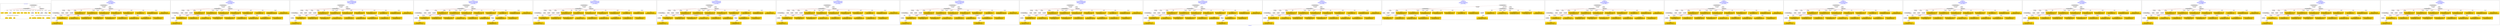 digraph n0 {
fontcolor="blue"
remincross="true"
label="s06-npg.json"
subgraph cluster_0 {
label="1-correct model"
n2[style="filled",color="white",fillcolor="lightgray",label="CulturalHeritageObject1"];
n3[shape="plaintext",style="filled",fillcolor="gold",label="Copyright"];
n4[shape="plaintext",style="filled",fillcolor="gold",label="DateOfWork"];
n5[style="filled",color="white",fillcolor="lightgray",label="Person1"];
n6[shape="plaintext",style="filled",fillcolor="gold",label="Description"];
n7[shape="plaintext",style="filled",fillcolor="gold",label="Dimension"];
n8[shape="plaintext",style="filled",fillcolor="gold",label="Medium"];
n9[shape="plaintext",style="filled",fillcolor="gold",label="CreditLine"];
n10[shape="plaintext",style="filled",fillcolor="gold",label="Owner"];
n11[style="filled",color="white",fillcolor="lightgray",label="Concept2"];
n12[shape="plaintext",style="filled",fillcolor="gold",label="Title"];
n13[shape="plaintext",style="filled",fillcolor="gold",label="Ref"];
n14[style="filled",color="white",fillcolor="lightgray",label="Person2"];
n15[style="filled",color="white",fillcolor="lightgray",label="Concept1"];
n16[shape="plaintext",style="filled",fillcolor="gold",label="birthDate"];
n17[shape="plaintext",style="filled",fillcolor="gold",label="deathDate"];
n18[shape="plaintext",style="filled",fillcolor="gold",label="Artist"];
n19[shape="plaintext",style="filled",fillcolor="gold",label="sitterBirthDate"];
n20[shape="plaintext",style="filled",fillcolor="gold",label="sitterDeathDate"];
n21[shape="plaintext",style="filled",fillcolor="gold",label="values"];
n22[style="filled",color="white",fillcolor="lightgray",label="EuropeanaAggregation1"];
n23[style="filled",color="white",fillcolor="lightgray",label="WebResource1"];
n24[shape="plaintext",style="filled",fillcolor="gold",label="Image"];
n25[shape="plaintext",style="filled",fillcolor="gold",label="Classification"];
n26[shape="plaintext",style="filled",fillcolor="gold",label="values"];
}
subgraph cluster_1 {
label="candidate 0\nlink coherence:0.88\nnode coherence:0.88\nconfidence:0.412134150030223\nmapping score:0.5325632351952595\ncost:321.99983\n-precision:0.48-recall:0.5"
n28[style="filled",color="white",fillcolor="lightgray",label="CulturalHeritageObject1"];
n29[style="filled",color="white",fillcolor="lightgray",label="CulturalHeritageObject2"];
n30[style="filled",color="white",fillcolor="lightgray",label="Person1"];
n31[style="filled",color="white",fillcolor="lightgray",label="Concept1"];
n32[style="filled",color="white",fillcolor="lightgray",label="Document1"];
n33[style="filled",color="white",fillcolor="lightgray",label="Document2"];
n34[style="filled",color="white",fillcolor="lightgray",label="EuropeanaAggregation1"];
n35[style="filled",color="white",fillcolor="lightgray",label="WebResource1"];
n36[shape="plaintext",style="filled",fillcolor="gold",label="CreditLine\n[CulturalHeritageObject,provenance,0.553]\n[CulturalHeritageObject,description,0.223]\n[CulturalHeritageObject,title,0.147]\n[Person,biographicalInformation,0.077]"];
n37[shape="plaintext",style="filled",fillcolor="gold",label="Description\n[CulturalHeritageObject,description,0.561]\n[Person,biographicalInformation,0.204]\n[CulturalHeritageObject,title,0.138]\n[CulturalHeritageObject,provenance,0.096]"];
n38[shape="plaintext",style="filled",fillcolor="gold",label="Classification\n[Concept,prefLabel,0.561]\n[Person,biographicalInformation,0.186]\n[CulturalHeritageObject,description,0.136]\n[Person,nameOfThePerson,0.117]"];
n39[shape="plaintext",style="filled",fillcolor="gold",label="Owner\n[CulturalHeritageObject,provenance,0.536]\n[CulturalHeritageObject,description,0.244]\n[CulturalHeritageObject,title,0.128]\n[Person,biographicalInformation,0.092]"];
n40[shape="plaintext",style="filled",fillcolor="gold",label="Title\n[CulturalHeritageObject,description,0.286]\n[Person,nameOfThePerson,0.257]\n[Document,classLink,0.249]\n[CulturalHeritageObject,provenance,0.208]"];
n41[shape="plaintext",style="filled",fillcolor="gold",label="values\n[CulturalHeritageObject,description,0.482]\n[Concept,prefLabel,0.349]\n[CulturalHeritageObject,title,0.142]\n[CulturalHeritageObject,provenance,0.027]"];
n42[shape="plaintext",style="filled",fillcolor="gold",label="Image\n[WebResource,classLink,0.65]\n[Document,classLink,0.328]\n[CulturalHeritageObject,description,0.016]\n[CulturalHeritageObject,medium,0.006]"];
n43[shape="plaintext",style="filled",fillcolor="gold",label="Medium\n[CulturalHeritageObject,medium,0.844]\n[CulturalHeritageObject,provenance,0.064]\n[CulturalHeritageObject,description,0.047]\n[Concept,prefLabel,0.044]"];
n44[shape="plaintext",style="filled",fillcolor="gold",label="Copyright\n[CulturalHeritageObject,provenance,0.441]\n[CulturalHeritageObject,description,0.32]\n[CulturalHeritageObject,title,0.147]\n[Person,nameOfThePerson,0.092]"];
n45[shape="plaintext",style="filled",fillcolor="gold",label="values\n[Person,nameOfThePerson,0.318]\n[Document,classLink,0.27]\n[CulturalHeritageObject,description,0.213]\n[CulturalHeritageObject,provenance,0.199]"];
n46[shape="plaintext",style="filled",fillcolor="gold",label="Ref\n[CulturalHeritageObject,description,0.438]\n[CulturalHeritageObject,provenance,0.273]\n[CulturalHeritageObject,title,0.17]\n[Person,nameOfThePerson,0.119]"];
n47[shape="plaintext",style="filled",fillcolor="gold",label="sitterDeathDate\n[CulturalHeritageObject,description,0.298]\n[CulturalHeritageObject,title,0.291]\n[CulturalHeritageObject,created,0.218]\n[CulturalHeritageObject,extent,0.194]"];
n48[shape="plaintext",style="filled",fillcolor="gold",label="DateOfWork\n[CulturalHeritageObject,created,0.433]\n[Person,dateOfBirth,0.35]\n[Person,dateOfDeath,0.168]\n[CulturalHeritageObject,description,0.049]"];
n49[shape="plaintext",style="filled",fillcolor="gold",label="deathDate\n[CulturalHeritageObject,created,0.286]\n[Person,dateOfDeath,0.256]\n[CulturalHeritageObject,title,0.235]\n[CulturalHeritageObject,description,0.223]"];
n50[shape="plaintext",style="filled",fillcolor="gold",label="birthDate\n[Person,dateOfBirth,0.394]\n[CulturalHeritageObject,description,0.25]\n[CulturalHeritageObject,title,0.189]\n[CulturalHeritageObject,created,0.167]"];
n51[shape="plaintext",style="filled",fillcolor="gold",label="Dimension\n[CulturalHeritageObject,extent,0.602]\n[CulturalHeritageObject,description,0.213]\n[CulturalHeritageObject,provenance,0.099]\n[CulturalHeritageObject,title,0.086]"];
n52[shape="plaintext",style="filled",fillcolor="gold",label="Artist\n[Person,nameOfThePerson,0.362]\n[Document,classLink,0.322]\n[CulturalHeritageObject,description,0.184]\n[CulturalHeritageObject,provenance,0.133]"];
n53[shape="plaintext",style="filled",fillcolor="gold",label="sitterBirthDate\n[CulturalHeritageObject,description,0.311]\n[CulturalHeritageObject,title,0.291]\n[CulturalHeritageObject,extent,0.209]\n[Person,dateOfBirth,0.189]"];
}
subgraph cluster_2 {
label="candidate 1\nlink coherence:0.88\nnode coherence:0.88\nconfidence:0.4108041566112188\nmapping score:0.5321199040555914\ncost:321.99983\n-precision:0.48-recall:0.5"
n55[style="filled",color="white",fillcolor="lightgray",label="CulturalHeritageObject1"];
n56[style="filled",color="white",fillcolor="lightgray",label="CulturalHeritageObject2"];
n57[style="filled",color="white",fillcolor="lightgray",label="Person1"];
n58[style="filled",color="white",fillcolor="lightgray",label="Concept1"];
n59[style="filled",color="white",fillcolor="lightgray",label="Document1"];
n60[style="filled",color="white",fillcolor="lightgray",label="Document2"];
n61[style="filled",color="white",fillcolor="lightgray",label="EuropeanaAggregation1"];
n62[style="filled",color="white",fillcolor="lightgray",label="WebResource1"];
n63[shape="plaintext",style="filled",fillcolor="gold",label="CreditLine\n[CulturalHeritageObject,provenance,0.553]\n[CulturalHeritageObject,description,0.223]\n[CulturalHeritageObject,title,0.147]\n[Person,biographicalInformation,0.077]"];
n64[shape="plaintext",style="filled",fillcolor="gold",label="sitterDeathDate\n[CulturalHeritageObject,description,0.298]\n[CulturalHeritageObject,title,0.291]\n[CulturalHeritageObject,created,0.218]\n[CulturalHeritageObject,extent,0.194]"];
n65[shape="plaintext",style="filled",fillcolor="gold",label="Description\n[CulturalHeritageObject,description,0.561]\n[Person,biographicalInformation,0.204]\n[CulturalHeritageObject,title,0.138]\n[CulturalHeritageObject,provenance,0.096]"];
n66[shape="plaintext",style="filled",fillcolor="gold",label="Classification\n[Concept,prefLabel,0.561]\n[Person,biographicalInformation,0.186]\n[CulturalHeritageObject,description,0.136]\n[Person,nameOfThePerson,0.117]"];
n67[shape="plaintext",style="filled",fillcolor="gold",label="Owner\n[CulturalHeritageObject,provenance,0.536]\n[CulturalHeritageObject,description,0.244]\n[CulturalHeritageObject,title,0.128]\n[Person,biographicalInformation,0.092]"];
n68[shape="plaintext",style="filled",fillcolor="gold",label="Title\n[CulturalHeritageObject,description,0.286]\n[Person,nameOfThePerson,0.257]\n[Document,classLink,0.249]\n[CulturalHeritageObject,provenance,0.208]"];
n69[shape="plaintext",style="filled",fillcolor="gold",label="values\n[CulturalHeritageObject,description,0.482]\n[Concept,prefLabel,0.349]\n[CulturalHeritageObject,title,0.142]\n[CulturalHeritageObject,provenance,0.027]"];
n70[shape="plaintext",style="filled",fillcolor="gold",label="Image\n[WebResource,classLink,0.65]\n[Document,classLink,0.328]\n[CulturalHeritageObject,description,0.016]\n[CulturalHeritageObject,medium,0.006]"];
n71[shape="plaintext",style="filled",fillcolor="gold",label="Medium\n[CulturalHeritageObject,medium,0.844]\n[CulturalHeritageObject,provenance,0.064]\n[CulturalHeritageObject,description,0.047]\n[Concept,prefLabel,0.044]"];
n72[shape="plaintext",style="filled",fillcolor="gold",label="Copyright\n[CulturalHeritageObject,provenance,0.441]\n[CulturalHeritageObject,description,0.32]\n[CulturalHeritageObject,title,0.147]\n[Person,nameOfThePerson,0.092]"];
n73[shape="plaintext",style="filled",fillcolor="gold",label="values\n[Person,nameOfThePerson,0.318]\n[Document,classLink,0.27]\n[CulturalHeritageObject,description,0.213]\n[CulturalHeritageObject,provenance,0.199]"];
n74[shape="plaintext",style="filled",fillcolor="gold",label="Ref\n[CulturalHeritageObject,description,0.438]\n[CulturalHeritageObject,provenance,0.273]\n[CulturalHeritageObject,title,0.17]\n[Person,nameOfThePerson,0.119]"];
n75[shape="plaintext",style="filled",fillcolor="gold",label="DateOfWork\n[CulturalHeritageObject,created,0.433]\n[Person,dateOfBirth,0.35]\n[Person,dateOfDeath,0.168]\n[CulturalHeritageObject,description,0.049]"];
n76[shape="plaintext",style="filled",fillcolor="gold",label="deathDate\n[CulturalHeritageObject,created,0.286]\n[Person,dateOfDeath,0.256]\n[CulturalHeritageObject,title,0.235]\n[CulturalHeritageObject,description,0.223]"];
n77[shape="plaintext",style="filled",fillcolor="gold",label="birthDate\n[Person,dateOfBirth,0.394]\n[CulturalHeritageObject,description,0.25]\n[CulturalHeritageObject,title,0.189]\n[CulturalHeritageObject,created,0.167]"];
n78[shape="plaintext",style="filled",fillcolor="gold",label="Dimension\n[CulturalHeritageObject,extent,0.602]\n[CulturalHeritageObject,description,0.213]\n[CulturalHeritageObject,provenance,0.099]\n[CulturalHeritageObject,title,0.086]"];
n79[shape="plaintext",style="filled",fillcolor="gold",label="Artist\n[Person,nameOfThePerson,0.362]\n[Document,classLink,0.322]\n[CulturalHeritageObject,description,0.184]\n[CulturalHeritageObject,provenance,0.133]"];
n80[shape="plaintext",style="filled",fillcolor="gold",label="sitterBirthDate\n[CulturalHeritageObject,description,0.311]\n[CulturalHeritageObject,title,0.291]\n[CulturalHeritageObject,extent,0.209]\n[Person,dateOfBirth,0.189]"];
}
subgraph cluster_3 {
label="candidate 10\nlink coherence:0.8461538461538461\nnode coherence:0.8461538461538461\nconfidence:0.41482650082806855\nmapping score:0.5129193749198975\ncost:223.99982\n-precision:0.54-recall:0.58"
n82[style="filled",color="white",fillcolor="lightgray",label="CulturalHeritageObject1"];
n83[style="filled",color="white",fillcolor="lightgray",label="CulturalHeritageObject2"];
n84[style="filled",color="white",fillcolor="lightgray",label="Person1"];
n85[style="filled",color="white",fillcolor="lightgray",label="Concept1"];
n86[style="filled",color="white",fillcolor="lightgray",label="Concept2"];
n87[style="filled",color="white",fillcolor="lightgray",label="Document1"];
n88[style="filled",color="white",fillcolor="lightgray",label="Document2"];
n89[style="filled",color="white",fillcolor="lightgray",label="EuropeanaAggregation1"];
n90[style="filled",color="white",fillcolor="lightgray",label="WebResource1"];
n91[shape="plaintext",style="filled",fillcolor="gold",label="CreditLine\n[CulturalHeritageObject,provenance,0.553]\n[CulturalHeritageObject,description,0.223]\n[CulturalHeritageObject,title,0.147]\n[Person,biographicalInformation,0.077]"];
n92[shape="plaintext",style="filled",fillcolor="gold",label="Description\n[CulturalHeritageObject,description,0.561]\n[Person,biographicalInformation,0.204]\n[CulturalHeritageObject,title,0.138]\n[CulturalHeritageObject,provenance,0.096]"];
n93[shape="plaintext",style="filled",fillcolor="gold",label="Classification\n[Concept,prefLabel,0.561]\n[Person,biographicalInformation,0.186]\n[CulturalHeritageObject,description,0.136]\n[Person,nameOfThePerson,0.117]"];
n94[shape="plaintext",style="filled",fillcolor="gold",label="Owner\n[CulturalHeritageObject,provenance,0.536]\n[CulturalHeritageObject,description,0.244]\n[CulturalHeritageObject,title,0.128]\n[Person,biographicalInformation,0.092]"];
n95[shape="plaintext",style="filled",fillcolor="gold",label="Title\n[CulturalHeritageObject,description,0.286]\n[Person,nameOfThePerson,0.257]\n[Document,classLink,0.249]\n[CulturalHeritageObject,provenance,0.208]"];
n96[shape="plaintext",style="filled",fillcolor="gold",label="sitterBirthDate\n[CulturalHeritageObject,description,0.311]\n[CulturalHeritageObject,title,0.291]\n[CulturalHeritageObject,extent,0.209]\n[Person,dateOfBirth,0.189]"];
n97[shape="plaintext",style="filled",fillcolor="gold",label="Image\n[WebResource,classLink,0.65]\n[Document,classLink,0.328]\n[CulturalHeritageObject,description,0.016]\n[CulturalHeritageObject,medium,0.006]"];
n98[shape="plaintext",style="filled",fillcolor="gold",label="Medium\n[CulturalHeritageObject,medium,0.844]\n[CulturalHeritageObject,provenance,0.064]\n[CulturalHeritageObject,description,0.047]\n[Concept,prefLabel,0.044]"];
n99[shape="plaintext",style="filled",fillcolor="gold",label="Copyright\n[CulturalHeritageObject,provenance,0.441]\n[CulturalHeritageObject,description,0.32]\n[CulturalHeritageObject,title,0.147]\n[Person,nameOfThePerson,0.092]"];
n100[shape="plaintext",style="filled",fillcolor="gold",label="Artist\n[Person,nameOfThePerson,0.362]\n[Document,classLink,0.322]\n[CulturalHeritageObject,description,0.184]\n[CulturalHeritageObject,provenance,0.133]"];
n101[shape="plaintext",style="filled",fillcolor="gold",label="sitterDeathDate\n[CulturalHeritageObject,description,0.298]\n[CulturalHeritageObject,title,0.291]\n[CulturalHeritageObject,created,0.218]\n[CulturalHeritageObject,extent,0.194]"];
n102[shape="plaintext",style="filled",fillcolor="gold",label="DateOfWork\n[CulturalHeritageObject,created,0.433]\n[Person,dateOfBirth,0.35]\n[Person,dateOfDeath,0.168]\n[CulturalHeritageObject,description,0.049]"];
n103[shape="plaintext",style="filled",fillcolor="gold",label="deathDate\n[CulturalHeritageObject,created,0.286]\n[Person,dateOfDeath,0.256]\n[CulturalHeritageObject,title,0.235]\n[CulturalHeritageObject,description,0.223]"];
n104[shape="plaintext",style="filled",fillcolor="gold",label="birthDate\n[Person,dateOfBirth,0.394]\n[CulturalHeritageObject,description,0.25]\n[CulturalHeritageObject,title,0.189]\n[CulturalHeritageObject,created,0.167]"];
n105[shape="plaintext",style="filled",fillcolor="gold",label="Dimension\n[CulturalHeritageObject,extent,0.602]\n[CulturalHeritageObject,description,0.213]\n[CulturalHeritageObject,provenance,0.099]\n[CulturalHeritageObject,title,0.086]"];
n106[shape="plaintext",style="filled",fillcolor="gold",label="values\n[CulturalHeritageObject,description,0.482]\n[Concept,prefLabel,0.349]\n[CulturalHeritageObject,title,0.142]\n[CulturalHeritageObject,provenance,0.027]"];
n107[shape="plaintext",style="filled",fillcolor="gold",label="values\n[Person,nameOfThePerson,0.318]\n[Document,classLink,0.27]\n[CulturalHeritageObject,description,0.213]\n[CulturalHeritageObject,provenance,0.199]"];
n108[shape="plaintext",style="filled",fillcolor="gold",label="Ref\n[CulturalHeritageObject,description,0.438]\n[CulturalHeritageObject,provenance,0.273]\n[CulturalHeritageObject,title,0.17]\n[Person,nameOfThePerson,0.119]"];
}
subgraph cluster_4 {
label="candidate 11\nlink coherence:0.8461538461538461\nnode coherence:0.8461538461538461\nconfidence:0.41482650082806855\nmapping score:0.5129193749198975\ncost:322.99983\n-precision:0.54-recall:0.58"
n110[style="filled",color="white",fillcolor="lightgray",label="CulturalHeritageObject1"];
n111[style="filled",color="white",fillcolor="lightgray",label="CulturalHeritageObject2"];
n112[style="filled",color="white",fillcolor="lightgray",label="Person1"];
n113[style="filled",color="white",fillcolor="lightgray",label="Concept1"];
n114[style="filled",color="white",fillcolor="lightgray",label="Document1"];
n115[style="filled",color="white",fillcolor="lightgray",label="Document2"];
n116[style="filled",color="white",fillcolor="lightgray",label="EuropeanaAggregation1"];
n117[style="filled",color="white",fillcolor="lightgray",label="WebResource1"];
n118[style="filled",color="white",fillcolor="lightgray",label="Concept2"];
n119[shape="plaintext",style="filled",fillcolor="gold",label="CreditLine\n[CulturalHeritageObject,provenance,0.553]\n[CulturalHeritageObject,description,0.223]\n[CulturalHeritageObject,title,0.147]\n[Person,biographicalInformation,0.077]"];
n120[shape="plaintext",style="filled",fillcolor="gold",label="Description\n[CulturalHeritageObject,description,0.561]\n[Person,biographicalInformation,0.204]\n[CulturalHeritageObject,title,0.138]\n[CulturalHeritageObject,provenance,0.096]"];
n121[shape="plaintext",style="filled",fillcolor="gold",label="Classification\n[Concept,prefLabel,0.561]\n[Person,biographicalInformation,0.186]\n[CulturalHeritageObject,description,0.136]\n[Person,nameOfThePerson,0.117]"];
n122[shape="plaintext",style="filled",fillcolor="gold",label="Owner\n[CulturalHeritageObject,provenance,0.536]\n[CulturalHeritageObject,description,0.244]\n[CulturalHeritageObject,title,0.128]\n[Person,biographicalInformation,0.092]"];
n123[shape="plaintext",style="filled",fillcolor="gold",label="Title\n[CulturalHeritageObject,description,0.286]\n[Person,nameOfThePerson,0.257]\n[Document,classLink,0.249]\n[CulturalHeritageObject,provenance,0.208]"];
n124[shape="plaintext",style="filled",fillcolor="gold",label="sitterBirthDate\n[CulturalHeritageObject,description,0.311]\n[CulturalHeritageObject,title,0.291]\n[CulturalHeritageObject,extent,0.209]\n[Person,dateOfBirth,0.189]"];
n125[shape="plaintext",style="filled",fillcolor="gold",label="Image\n[WebResource,classLink,0.65]\n[Document,classLink,0.328]\n[CulturalHeritageObject,description,0.016]\n[CulturalHeritageObject,medium,0.006]"];
n126[shape="plaintext",style="filled",fillcolor="gold",label="Medium\n[CulturalHeritageObject,medium,0.844]\n[CulturalHeritageObject,provenance,0.064]\n[CulturalHeritageObject,description,0.047]\n[Concept,prefLabel,0.044]"];
n127[shape="plaintext",style="filled",fillcolor="gold",label="Copyright\n[CulturalHeritageObject,provenance,0.441]\n[CulturalHeritageObject,description,0.32]\n[CulturalHeritageObject,title,0.147]\n[Person,nameOfThePerson,0.092]"];
n128[shape="plaintext",style="filled",fillcolor="gold",label="Artist\n[Person,nameOfThePerson,0.362]\n[Document,classLink,0.322]\n[CulturalHeritageObject,description,0.184]\n[CulturalHeritageObject,provenance,0.133]"];
n129[shape="plaintext",style="filled",fillcolor="gold",label="sitterDeathDate\n[CulturalHeritageObject,description,0.298]\n[CulturalHeritageObject,title,0.291]\n[CulturalHeritageObject,created,0.218]\n[CulturalHeritageObject,extent,0.194]"];
n130[shape="plaintext",style="filled",fillcolor="gold",label="DateOfWork\n[CulturalHeritageObject,created,0.433]\n[Person,dateOfBirth,0.35]\n[Person,dateOfDeath,0.168]\n[CulturalHeritageObject,description,0.049]"];
n131[shape="plaintext",style="filled",fillcolor="gold",label="deathDate\n[CulturalHeritageObject,created,0.286]\n[Person,dateOfDeath,0.256]\n[CulturalHeritageObject,title,0.235]\n[CulturalHeritageObject,description,0.223]"];
n132[shape="plaintext",style="filled",fillcolor="gold",label="birthDate\n[Person,dateOfBirth,0.394]\n[CulturalHeritageObject,description,0.25]\n[CulturalHeritageObject,title,0.189]\n[CulturalHeritageObject,created,0.167]"];
n133[shape="plaintext",style="filled",fillcolor="gold",label="Dimension\n[CulturalHeritageObject,extent,0.602]\n[CulturalHeritageObject,description,0.213]\n[CulturalHeritageObject,provenance,0.099]\n[CulturalHeritageObject,title,0.086]"];
n134[shape="plaintext",style="filled",fillcolor="gold",label="values\n[CulturalHeritageObject,description,0.482]\n[Concept,prefLabel,0.349]\n[CulturalHeritageObject,title,0.142]\n[CulturalHeritageObject,provenance,0.027]"];
n135[shape="plaintext",style="filled",fillcolor="gold",label="values\n[Person,nameOfThePerson,0.318]\n[Document,classLink,0.27]\n[CulturalHeritageObject,description,0.213]\n[CulturalHeritageObject,provenance,0.199]"];
n136[shape="plaintext",style="filled",fillcolor="gold",label="Ref\n[CulturalHeritageObject,description,0.438]\n[CulturalHeritageObject,provenance,0.273]\n[CulturalHeritageObject,title,0.17]\n[Person,nameOfThePerson,0.119]"];
}
subgraph cluster_5 {
label="candidate 12\nlink coherence:0.8461538461538461\nnode coherence:0.8461538461538461\nconfidence:0.4135797429120809\nmapping score:0.5125037889479015\ncost:223.99982\n-precision:0.54-recall:0.58"
n138[style="filled",color="white",fillcolor="lightgray",label="CulturalHeritageObject1"];
n139[style="filled",color="white",fillcolor="lightgray",label="CulturalHeritageObject2"];
n140[style="filled",color="white",fillcolor="lightgray",label="Person1"];
n141[style="filled",color="white",fillcolor="lightgray",label="Concept1"];
n142[style="filled",color="white",fillcolor="lightgray",label="Concept2"];
n143[style="filled",color="white",fillcolor="lightgray",label="Document1"];
n144[style="filled",color="white",fillcolor="lightgray",label="Document2"];
n145[style="filled",color="white",fillcolor="lightgray",label="EuropeanaAggregation1"];
n146[style="filled",color="white",fillcolor="lightgray",label="WebResource1"];
n147[shape="plaintext",style="filled",fillcolor="gold",label="CreditLine\n[CulturalHeritageObject,provenance,0.553]\n[CulturalHeritageObject,description,0.223]\n[CulturalHeritageObject,title,0.147]\n[Person,biographicalInformation,0.077]"];
n148[shape="plaintext",style="filled",fillcolor="gold",label="sitterBirthDate\n[CulturalHeritageObject,description,0.311]\n[CulturalHeritageObject,title,0.291]\n[CulturalHeritageObject,extent,0.209]\n[Person,dateOfBirth,0.189]"];
n149[shape="plaintext",style="filled",fillcolor="gold",label="Description\n[CulturalHeritageObject,description,0.561]\n[Person,biographicalInformation,0.204]\n[CulturalHeritageObject,title,0.138]\n[CulturalHeritageObject,provenance,0.096]"];
n150[shape="plaintext",style="filled",fillcolor="gold",label="Classification\n[Concept,prefLabel,0.561]\n[Person,biographicalInformation,0.186]\n[CulturalHeritageObject,description,0.136]\n[Person,nameOfThePerson,0.117]"];
n151[shape="plaintext",style="filled",fillcolor="gold",label="Owner\n[CulturalHeritageObject,provenance,0.536]\n[CulturalHeritageObject,description,0.244]\n[CulturalHeritageObject,title,0.128]\n[Person,biographicalInformation,0.092]"];
n152[shape="plaintext",style="filled",fillcolor="gold",label="Title\n[CulturalHeritageObject,description,0.286]\n[Person,nameOfThePerson,0.257]\n[Document,classLink,0.249]\n[CulturalHeritageObject,provenance,0.208]"];
n153[shape="plaintext",style="filled",fillcolor="gold",label="sitterDeathDate\n[CulturalHeritageObject,description,0.298]\n[CulturalHeritageObject,title,0.291]\n[CulturalHeritageObject,created,0.218]\n[CulturalHeritageObject,extent,0.194]"];
n154[shape="plaintext",style="filled",fillcolor="gold",label="Image\n[WebResource,classLink,0.65]\n[Document,classLink,0.328]\n[CulturalHeritageObject,description,0.016]\n[CulturalHeritageObject,medium,0.006]"];
n155[shape="plaintext",style="filled",fillcolor="gold",label="Medium\n[CulturalHeritageObject,medium,0.844]\n[CulturalHeritageObject,provenance,0.064]\n[CulturalHeritageObject,description,0.047]\n[Concept,prefLabel,0.044]"];
n156[shape="plaintext",style="filled",fillcolor="gold",label="Copyright\n[CulturalHeritageObject,provenance,0.441]\n[CulturalHeritageObject,description,0.32]\n[CulturalHeritageObject,title,0.147]\n[Person,nameOfThePerson,0.092]"];
n157[shape="plaintext",style="filled",fillcolor="gold",label="Artist\n[Person,nameOfThePerson,0.362]\n[Document,classLink,0.322]\n[CulturalHeritageObject,description,0.184]\n[CulturalHeritageObject,provenance,0.133]"];
n158[shape="plaintext",style="filled",fillcolor="gold",label="DateOfWork\n[CulturalHeritageObject,created,0.433]\n[Person,dateOfBirth,0.35]\n[Person,dateOfDeath,0.168]\n[CulturalHeritageObject,description,0.049]"];
n159[shape="plaintext",style="filled",fillcolor="gold",label="deathDate\n[CulturalHeritageObject,created,0.286]\n[Person,dateOfDeath,0.256]\n[CulturalHeritageObject,title,0.235]\n[CulturalHeritageObject,description,0.223]"];
n160[shape="plaintext",style="filled",fillcolor="gold",label="birthDate\n[Person,dateOfBirth,0.394]\n[CulturalHeritageObject,description,0.25]\n[CulturalHeritageObject,title,0.189]\n[CulturalHeritageObject,created,0.167]"];
n161[shape="plaintext",style="filled",fillcolor="gold",label="Dimension\n[CulturalHeritageObject,extent,0.602]\n[CulturalHeritageObject,description,0.213]\n[CulturalHeritageObject,provenance,0.099]\n[CulturalHeritageObject,title,0.086]"];
n162[shape="plaintext",style="filled",fillcolor="gold",label="values\n[CulturalHeritageObject,description,0.482]\n[Concept,prefLabel,0.349]\n[CulturalHeritageObject,title,0.142]\n[CulturalHeritageObject,provenance,0.027]"];
n163[shape="plaintext",style="filled",fillcolor="gold",label="values\n[Person,nameOfThePerson,0.318]\n[Document,classLink,0.27]\n[CulturalHeritageObject,description,0.213]\n[CulturalHeritageObject,provenance,0.199]"];
n164[shape="plaintext",style="filled",fillcolor="gold",label="Ref\n[CulturalHeritageObject,description,0.438]\n[CulturalHeritageObject,provenance,0.273]\n[CulturalHeritageObject,title,0.17]\n[Person,nameOfThePerson,0.119]"];
}
subgraph cluster_6 {
label="candidate 13\nlink coherence:0.8461538461538461\nnode coherence:0.8461538461538461\nconfidence:0.4135797429120809\nmapping score:0.5125037889479015\ncost:322.99983\n-precision:0.54-recall:0.58"
n166[style="filled",color="white",fillcolor="lightgray",label="CulturalHeritageObject1"];
n167[style="filled",color="white",fillcolor="lightgray",label="CulturalHeritageObject2"];
n168[style="filled",color="white",fillcolor="lightgray",label="Person1"];
n169[style="filled",color="white",fillcolor="lightgray",label="Concept1"];
n170[style="filled",color="white",fillcolor="lightgray",label="Document1"];
n171[style="filled",color="white",fillcolor="lightgray",label="Document2"];
n172[style="filled",color="white",fillcolor="lightgray",label="EuropeanaAggregation1"];
n173[style="filled",color="white",fillcolor="lightgray",label="WebResource1"];
n174[style="filled",color="white",fillcolor="lightgray",label="Concept2"];
n175[shape="plaintext",style="filled",fillcolor="gold",label="CreditLine\n[CulturalHeritageObject,provenance,0.553]\n[CulturalHeritageObject,description,0.223]\n[CulturalHeritageObject,title,0.147]\n[Person,biographicalInformation,0.077]"];
n176[shape="plaintext",style="filled",fillcolor="gold",label="sitterBirthDate\n[CulturalHeritageObject,description,0.311]\n[CulturalHeritageObject,title,0.291]\n[CulturalHeritageObject,extent,0.209]\n[Person,dateOfBirth,0.189]"];
n177[shape="plaintext",style="filled",fillcolor="gold",label="Description\n[CulturalHeritageObject,description,0.561]\n[Person,biographicalInformation,0.204]\n[CulturalHeritageObject,title,0.138]\n[CulturalHeritageObject,provenance,0.096]"];
n178[shape="plaintext",style="filled",fillcolor="gold",label="Classification\n[Concept,prefLabel,0.561]\n[Person,biographicalInformation,0.186]\n[CulturalHeritageObject,description,0.136]\n[Person,nameOfThePerson,0.117]"];
n179[shape="plaintext",style="filled",fillcolor="gold",label="Owner\n[CulturalHeritageObject,provenance,0.536]\n[CulturalHeritageObject,description,0.244]\n[CulturalHeritageObject,title,0.128]\n[Person,biographicalInformation,0.092]"];
n180[shape="plaintext",style="filled",fillcolor="gold",label="Title\n[CulturalHeritageObject,description,0.286]\n[Person,nameOfThePerson,0.257]\n[Document,classLink,0.249]\n[CulturalHeritageObject,provenance,0.208]"];
n181[shape="plaintext",style="filled",fillcolor="gold",label="sitterDeathDate\n[CulturalHeritageObject,description,0.298]\n[CulturalHeritageObject,title,0.291]\n[CulturalHeritageObject,created,0.218]\n[CulturalHeritageObject,extent,0.194]"];
n182[shape="plaintext",style="filled",fillcolor="gold",label="Image\n[WebResource,classLink,0.65]\n[Document,classLink,0.328]\n[CulturalHeritageObject,description,0.016]\n[CulturalHeritageObject,medium,0.006]"];
n183[shape="plaintext",style="filled",fillcolor="gold",label="Medium\n[CulturalHeritageObject,medium,0.844]\n[CulturalHeritageObject,provenance,0.064]\n[CulturalHeritageObject,description,0.047]\n[Concept,prefLabel,0.044]"];
n184[shape="plaintext",style="filled",fillcolor="gold",label="Copyright\n[CulturalHeritageObject,provenance,0.441]\n[CulturalHeritageObject,description,0.32]\n[CulturalHeritageObject,title,0.147]\n[Person,nameOfThePerson,0.092]"];
n185[shape="plaintext",style="filled",fillcolor="gold",label="Artist\n[Person,nameOfThePerson,0.362]\n[Document,classLink,0.322]\n[CulturalHeritageObject,description,0.184]\n[CulturalHeritageObject,provenance,0.133]"];
n186[shape="plaintext",style="filled",fillcolor="gold",label="DateOfWork\n[CulturalHeritageObject,created,0.433]\n[Person,dateOfBirth,0.35]\n[Person,dateOfDeath,0.168]\n[CulturalHeritageObject,description,0.049]"];
n187[shape="plaintext",style="filled",fillcolor="gold",label="deathDate\n[CulturalHeritageObject,created,0.286]\n[Person,dateOfDeath,0.256]\n[CulturalHeritageObject,title,0.235]\n[CulturalHeritageObject,description,0.223]"];
n188[shape="plaintext",style="filled",fillcolor="gold",label="birthDate\n[Person,dateOfBirth,0.394]\n[CulturalHeritageObject,description,0.25]\n[CulturalHeritageObject,title,0.189]\n[CulturalHeritageObject,created,0.167]"];
n189[shape="plaintext",style="filled",fillcolor="gold",label="Dimension\n[CulturalHeritageObject,extent,0.602]\n[CulturalHeritageObject,description,0.213]\n[CulturalHeritageObject,provenance,0.099]\n[CulturalHeritageObject,title,0.086]"];
n190[shape="plaintext",style="filled",fillcolor="gold",label="values\n[CulturalHeritageObject,description,0.482]\n[Concept,prefLabel,0.349]\n[CulturalHeritageObject,title,0.142]\n[CulturalHeritageObject,provenance,0.027]"];
n191[shape="plaintext",style="filled",fillcolor="gold",label="values\n[Person,nameOfThePerson,0.318]\n[Document,classLink,0.27]\n[CulturalHeritageObject,description,0.213]\n[CulturalHeritageObject,provenance,0.199]"];
n192[shape="plaintext",style="filled",fillcolor="gold",label="Ref\n[CulturalHeritageObject,description,0.438]\n[CulturalHeritageObject,provenance,0.273]\n[CulturalHeritageObject,title,0.17]\n[Person,nameOfThePerson,0.119]"];
}
subgraph cluster_7 {
label="candidate 14\nlink coherence:0.8461538461538461\nnode coherence:0.8461538461538461\nconfidence:0.4134965074090643\nmapping score:0.5124760437802295\ncost:223.99982\n-precision:0.54-recall:0.58"
n194[style="filled",color="white",fillcolor="lightgray",label="CulturalHeritageObject1"];
n195[style="filled",color="white",fillcolor="lightgray",label="CulturalHeritageObject2"];
n196[style="filled",color="white",fillcolor="lightgray",label="Person1"];
n197[style="filled",color="white",fillcolor="lightgray",label="Concept1"];
n198[style="filled",color="white",fillcolor="lightgray",label="Concept2"];
n199[style="filled",color="white",fillcolor="lightgray",label="Document1"];
n200[style="filled",color="white",fillcolor="lightgray",label="Document2"];
n201[style="filled",color="white",fillcolor="lightgray",label="EuropeanaAggregation1"];
n202[style="filled",color="white",fillcolor="lightgray",label="WebResource1"];
n203[shape="plaintext",style="filled",fillcolor="gold",label="CreditLine\n[CulturalHeritageObject,provenance,0.553]\n[CulturalHeritageObject,description,0.223]\n[CulturalHeritageObject,title,0.147]\n[Person,biographicalInformation,0.077]"];
n204[shape="plaintext",style="filled",fillcolor="gold",label="sitterDeathDate\n[CulturalHeritageObject,description,0.298]\n[CulturalHeritageObject,title,0.291]\n[CulturalHeritageObject,created,0.218]\n[CulturalHeritageObject,extent,0.194]"];
n205[shape="plaintext",style="filled",fillcolor="gold",label="Description\n[CulturalHeritageObject,description,0.561]\n[Person,biographicalInformation,0.204]\n[CulturalHeritageObject,title,0.138]\n[CulturalHeritageObject,provenance,0.096]"];
n206[shape="plaintext",style="filled",fillcolor="gold",label="Classification\n[Concept,prefLabel,0.561]\n[Person,biographicalInformation,0.186]\n[CulturalHeritageObject,description,0.136]\n[Person,nameOfThePerson,0.117]"];
n207[shape="plaintext",style="filled",fillcolor="gold",label="Owner\n[CulturalHeritageObject,provenance,0.536]\n[CulturalHeritageObject,description,0.244]\n[CulturalHeritageObject,title,0.128]\n[Person,biographicalInformation,0.092]"];
n208[shape="plaintext",style="filled",fillcolor="gold",label="Title\n[CulturalHeritageObject,description,0.286]\n[Person,nameOfThePerson,0.257]\n[Document,classLink,0.249]\n[CulturalHeritageObject,provenance,0.208]"];
n209[shape="plaintext",style="filled",fillcolor="gold",label="sitterBirthDate\n[CulturalHeritageObject,description,0.311]\n[CulturalHeritageObject,title,0.291]\n[CulturalHeritageObject,extent,0.209]\n[Person,dateOfBirth,0.189]"];
n210[shape="plaintext",style="filled",fillcolor="gold",label="Image\n[WebResource,classLink,0.65]\n[Document,classLink,0.328]\n[CulturalHeritageObject,description,0.016]\n[CulturalHeritageObject,medium,0.006]"];
n211[shape="plaintext",style="filled",fillcolor="gold",label="Medium\n[CulturalHeritageObject,medium,0.844]\n[CulturalHeritageObject,provenance,0.064]\n[CulturalHeritageObject,description,0.047]\n[Concept,prefLabel,0.044]"];
n212[shape="plaintext",style="filled",fillcolor="gold",label="Copyright\n[CulturalHeritageObject,provenance,0.441]\n[CulturalHeritageObject,description,0.32]\n[CulturalHeritageObject,title,0.147]\n[Person,nameOfThePerson,0.092]"];
n213[shape="plaintext",style="filled",fillcolor="gold",label="Artist\n[Person,nameOfThePerson,0.362]\n[Document,classLink,0.322]\n[CulturalHeritageObject,description,0.184]\n[CulturalHeritageObject,provenance,0.133]"];
n214[shape="plaintext",style="filled",fillcolor="gold",label="DateOfWork\n[CulturalHeritageObject,created,0.433]\n[Person,dateOfBirth,0.35]\n[Person,dateOfDeath,0.168]\n[CulturalHeritageObject,description,0.049]"];
n215[shape="plaintext",style="filled",fillcolor="gold",label="deathDate\n[CulturalHeritageObject,created,0.286]\n[Person,dateOfDeath,0.256]\n[CulturalHeritageObject,title,0.235]\n[CulturalHeritageObject,description,0.223]"];
n216[shape="plaintext",style="filled",fillcolor="gold",label="birthDate\n[Person,dateOfBirth,0.394]\n[CulturalHeritageObject,description,0.25]\n[CulturalHeritageObject,title,0.189]\n[CulturalHeritageObject,created,0.167]"];
n217[shape="plaintext",style="filled",fillcolor="gold",label="Dimension\n[CulturalHeritageObject,extent,0.602]\n[CulturalHeritageObject,description,0.213]\n[CulturalHeritageObject,provenance,0.099]\n[CulturalHeritageObject,title,0.086]"];
n218[shape="plaintext",style="filled",fillcolor="gold",label="values\n[CulturalHeritageObject,description,0.482]\n[Concept,prefLabel,0.349]\n[CulturalHeritageObject,title,0.142]\n[CulturalHeritageObject,provenance,0.027]"];
n219[shape="plaintext",style="filled",fillcolor="gold",label="values\n[Person,nameOfThePerson,0.318]\n[Document,classLink,0.27]\n[CulturalHeritageObject,description,0.213]\n[CulturalHeritageObject,provenance,0.199]"];
n220[shape="plaintext",style="filled",fillcolor="gold",label="Ref\n[CulturalHeritageObject,description,0.438]\n[CulturalHeritageObject,provenance,0.273]\n[CulturalHeritageObject,title,0.17]\n[Person,nameOfThePerson,0.119]"];
}
subgraph cluster_8 {
label="candidate 15\nlink coherence:0.8461538461538461\nnode coherence:0.8461538461538461\nconfidence:0.4134965074090643\nmapping score:0.5124760437802295\ncost:322.99983\n-precision:0.54-recall:0.58"
n222[style="filled",color="white",fillcolor="lightgray",label="CulturalHeritageObject1"];
n223[style="filled",color="white",fillcolor="lightgray",label="CulturalHeritageObject2"];
n224[style="filled",color="white",fillcolor="lightgray",label="Person1"];
n225[style="filled",color="white",fillcolor="lightgray",label="Concept1"];
n226[style="filled",color="white",fillcolor="lightgray",label="Document1"];
n227[style="filled",color="white",fillcolor="lightgray",label="Document2"];
n228[style="filled",color="white",fillcolor="lightgray",label="EuropeanaAggregation1"];
n229[style="filled",color="white",fillcolor="lightgray",label="WebResource1"];
n230[style="filled",color="white",fillcolor="lightgray",label="Concept2"];
n231[shape="plaintext",style="filled",fillcolor="gold",label="CreditLine\n[CulturalHeritageObject,provenance,0.553]\n[CulturalHeritageObject,description,0.223]\n[CulturalHeritageObject,title,0.147]\n[Person,biographicalInformation,0.077]"];
n232[shape="plaintext",style="filled",fillcolor="gold",label="sitterDeathDate\n[CulturalHeritageObject,description,0.298]\n[CulturalHeritageObject,title,0.291]\n[CulturalHeritageObject,created,0.218]\n[CulturalHeritageObject,extent,0.194]"];
n233[shape="plaintext",style="filled",fillcolor="gold",label="Description\n[CulturalHeritageObject,description,0.561]\n[Person,biographicalInformation,0.204]\n[CulturalHeritageObject,title,0.138]\n[CulturalHeritageObject,provenance,0.096]"];
n234[shape="plaintext",style="filled",fillcolor="gold",label="Classification\n[Concept,prefLabel,0.561]\n[Person,biographicalInformation,0.186]\n[CulturalHeritageObject,description,0.136]\n[Person,nameOfThePerson,0.117]"];
n235[shape="plaintext",style="filled",fillcolor="gold",label="Owner\n[CulturalHeritageObject,provenance,0.536]\n[CulturalHeritageObject,description,0.244]\n[CulturalHeritageObject,title,0.128]\n[Person,biographicalInformation,0.092]"];
n236[shape="plaintext",style="filled",fillcolor="gold",label="Title\n[CulturalHeritageObject,description,0.286]\n[Person,nameOfThePerson,0.257]\n[Document,classLink,0.249]\n[CulturalHeritageObject,provenance,0.208]"];
n237[shape="plaintext",style="filled",fillcolor="gold",label="sitterBirthDate\n[CulturalHeritageObject,description,0.311]\n[CulturalHeritageObject,title,0.291]\n[CulturalHeritageObject,extent,0.209]\n[Person,dateOfBirth,0.189]"];
n238[shape="plaintext",style="filled",fillcolor="gold",label="Image\n[WebResource,classLink,0.65]\n[Document,classLink,0.328]\n[CulturalHeritageObject,description,0.016]\n[CulturalHeritageObject,medium,0.006]"];
n239[shape="plaintext",style="filled",fillcolor="gold",label="Medium\n[CulturalHeritageObject,medium,0.844]\n[CulturalHeritageObject,provenance,0.064]\n[CulturalHeritageObject,description,0.047]\n[Concept,prefLabel,0.044]"];
n240[shape="plaintext",style="filled",fillcolor="gold",label="Copyright\n[CulturalHeritageObject,provenance,0.441]\n[CulturalHeritageObject,description,0.32]\n[CulturalHeritageObject,title,0.147]\n[Person,nameOfThePerson,0.092]"];
n241[shape="plaintext",style="filled",fillcolor="gold",label="Artist\n[Person,nameOfThePerson,0.362]\n[Document,classLink,0.322]\n[CulturalHeritageObject,description,0.184]\n[CulturalHeritageObject,provenance,0.133]"];
n242[shape="plaintext",style="filled",fillcolor="gold",label="DateOfWork\n[CulturalHeritageObject,created,0.433]\n[Person,dateOfBirth,0.35]\n[Person,dateOfDeath,0.168]\n[CulturalHeritageObject,description,0.049]"];
n243[shape="plaintext",style="filled",fillcolor="gold",label="deathDate\n[CulturalHeritageObject,created,0.286]\n[Person,dateOfDeath,0.256]\n[CulturalHeritageObject,title,0.235]\n[CulturalHeritageObject,description,0.223]"];
n244[shape="plaintext",style="filled",fillcolor="gold",label="birthDate\n[Person,dateOfBirth,0.394]\n[CulturalHeritageObject,description,0.25]\n[CulturalHeritageObject,title,0.189]\n[CulturalHeritageObject,created,0.167]"];
n245[shape="plaintext",style="filled",fillcolor="gold",label="Dimension\n[CulturalHeritageObject,extent,0.602]\n[CulturalHeritageObject,description,0.213]\n[CulturalHeritageObject,provenance,0.099]\n[CulturalHeritageObject,title,0.086]"];
n246[shape="plaintext",style="filled",fillcolor="gold",label="values\n[CulturalHeritageObject,description,0.482]\n[Concept,prefLabel,0.349]\n[CulturalHeritageObject,title,0.142]\n[CulturalHeritageObject,provenance,0.027]"];
n247[shape="plaintext",style="filled",fillcolor="gold",label="values\n[Person,nameOfThePerson,0.318]\n[Document,classLink,0.27]\n[CulturalHeritageObject,description,0.213]\n[CulturalHeritageObject,provenance,0.199]"];
n248[shape="plaintext",style="filled",fillcolor="gold",label="Ref\n[CulturalHeritageObject,description,0.438]\n[CulturalHeritageObject,provenance,0.273]\n[CulturalHeritageObject,title,0.17]\n[Person,nameOfThePerson,0.119]"];
}
subgraph cluster_9 {
label="candidate 16\nlink coherence:0.8461538461538461\nnode coherence:0.8461538461538461\nconfidence:0.40920532491959827\nmapping score:0.5110456496170741\ncost:223.99982\n-precision:0.5-recall:0.54"
n250[style="filled",color="white",fillcolor="lightgray",label="CulturalHeritageObject1"];
n251[style="filled",color="white",fillcolor="lightgray",label="CulturalHeritageObject2"];
n252[style="filled",color="white",fillcolor="lightgray",label="Person1"];
n253[style="filled",color="white",fillcolor="lightgray",label="Concept1"];
n254[style="filled",color="white",fillcolor="lightgray",label="Concept2"];
n255[style="filled",color="white",fillcolor="lightgray",label="Document1"];
n256[style="filled",color="white",fillcolor="lightgray",label="Document2"];
n257[style="filled",color="white",fillcolor="lightgray",label="EuropeanaAggregation1"];
n258[style="filled",color="white",fillcolor="lightgray",label="WebResource1"];
n259[shape="plaintext",style="filled",fillcolor="gold",label="CreditLine\n[CulturalHeritageObject,provenance,0.553]\n[CulturalHeritageObject,description,0.223]\n[CulturalHeritageObject,title,0.147]\n[Person,biographicalInformation,0.077]"];
n260[shape="plaintext",style="filled",fillcolor="gold",label="Description\n[CulturalHeritageObject,description,0.561]\n[Person,biographicalInformation,0.204]\n[CulturalHeritageObject,title,0.138]\n[CulturalHeritageObject,provenance,0.096]"];
n261[shape="plaintext",style="filled",fillcolor="gold",label="Classification\n[Concept,prefLabel,0.561]\n[Person,biographicalInformation,0.186]\n[CulturalHeritageObject,description,0.136]\n[Person,nameOfThePerson,0.117]"];
n262[shape="plaintext",style="filled",fillcolor="gold",label="Owner\n[CulturalHeritageObject,provenance,0.536]\n[CulturalHeritageObject,description,0.244]\n[CulturalHeritageObject,title,0.128]\n[Person,biographicalInformation,0.092]"];
n263[shape="plaintext",style="filled",fillcolor="gold",label="Title\n[CulturalHeritageObject,description,0.286]\n[Person,nameOfThePerson,0.257]\n[Document,classLink,0.249]\n[CulturalHeritageObject,provenance,0.208]"];
n264[shape="plaintext",style="filled",fillcolor="gold",label="sitterDeathDate\n[CulturalHeritageObject,description,0.298]\n[CulturalHeritageObject,title,0.291]\n[CulturalHeritageObject,created,0.218]\n[CulturalHeritageObject,extent,0.194]"];
n265[shape="plaintext",style="filled",fillcolor="gold",label="Image\n[WebResource,classLink,0.65]\n[Document,classLink,0.328]\n[CulturalHeritageObject,description,0.016]\n[CulturalHeritageObject,medium,0.006]"];
n266[shape="plaintext",style="filled",fillcolor="gold",label="Medium\n[CulturalHeritageObject,medium,0.844]\n[CulturalHeritageObject,provenance,0.064]\n[CulturalHeritageObject,description,0.047]\n[Concept,prefLabel,0.044]"];
n267[shape="plaintext",style="filled",fillcolor="gold",label="Copyright\n[CulturalHeritageObject,provenance,0.441]\n[CulturalHeritageObject,description,0.32]\n[CulturalHeritageObject,title,0.147]\n[Person,nameOfThePerson,0.092]"];
n268[shape="plaintext",style="filled",fillcolor="gold",label="values\n[Person,nameOfThePerson,0.318]\n[Document,classLink,0.27]\n[CulturalHeritageObject,description,0.213]\n[CulturalHeritageObject,provenance,0.199]"];
n269[shape="plaintext",style="filled",fillcolor="gold",label="Ref\n[CulturalHeritageObject,description,0.438]\n[CulturalHeritageObject,provenance,0.273]\n[CulturalHeritageObject,title,0.17]\n[Person,nameOfThePerson,0.119]"];
n270[shape="plaintext",style="filled",fillcolor="gold",label="DateOfWork\n[CulturalHeritageObject,created,0.433]\n[Person,dateOfBirth,0.35]\n[Person,dateOfDeath,0.168]\n[CulturalHeritageObject,description,0.049]"];
n271[shape="plaintext",style="filled",fillcolor="gold",label="deathDate\n[CulturalHeritageObject,created,0.286]\n[Person,dateOfDeath,0.256]\n[CulturalHeritageObject,title,0.235]\n[CulturalHeritageObject,description,0.223]"];
n272[shape="plaintext",style="filled",fillcolor="gold",label="birthDate\n[Person,dateOfBirth,0.394]\n[CulturalHeritageObject,description,0.25]\n[CulturalHeritageObject,title,0.189]\n[CulturalHeritageObject,created,0.167]"];
n273[shape="plaintext",style="filled",fillcolor="gold",label="Dimension\n[CulturalHeritageObject,extent,0.602]\n[CulturalHeritageObject,description,0.213]\n[CulturalHeritageObject,provenance,0.099]\n[CulturalHeritageObject,title,0.086]"];
n274[shape="plaintext",style="filled",fillcolor="gold",label="values\n[CulturalHeritageObject,description,0.482]\n[Concept,prefLabel,0.349]\n[CulturalHeritageObject,title,0.142]\n[CulturalHeritageObject,provenance,0.027]"];
n275[shape="plaintext",style="filled",fillcolor="gold",label="Artist\n[Person,nameOfThePerson,0.362]\n[Document,classLink,0.322]\n[CulturalHeritageObject,description,0.184]\n[CulturalHeritageObject,provenance,0.133]"];
n276[shape="plaintext",style="filled",fillcolor="gold",label="sitterBirthDate\n[CulturalHeritageObject,description,0.311]\n[CulturalHeritageObject,title,0.291]\n[CulturalHeritageObject,extent,0.209]\n[Person,dateOfBirth,0.189]"];
}
subgraph cluster_10 {
label="candidate 17\nlink coherence:0.8461538461538461\nnode coherence:0.8461538461538461\nconfidence:0.40920532491959827\nmapping score:0.5110456496170741\ncost:322.99983\n-precision:0.5-recall:0.54"
n278[style="filled",color="white",fillcolor="lightgray",label="CulturalHeritageObject1"];
n279[style="filled",color="white",fillcolor="lightgray",label="CulturalHeritageObject2"];
n280[style="filled",color="white",fillcolor="lightgray",label="Person1"];
n281[style="filled",color="white",fillcolor="lightgray",label="Concept1"];
n282[style="filled",color="white",fillcolor="lightgray",label="Document1"];
n283[style="filled",color="white",fillcolor="lightgray",label="Document2"];
n284[style="filled",color="white",fillcolor="lightgray",label="EuropeanaAggregation1"];
n285[style="filled",color="white",fillcolor="lightgray",label="WebResource1"];
n286[style="filled",color="white",fillcolor="lightgray",label="Concept2"];
n287[shape="plaintext",style="filled",fillcolor="gold",label="CreditLine\n[CulturalHeritageObject,provenance,0.553]\n[CulturalHeritageObject,description,0.223]\n[CulturalHeritageObject,title,0.147]\n[Person,biographicalInformation,0.077]"];
n288[shape="plaintext",style="filled",fillcolor="gold",label="Description\n[CulturalHeritageObject,description,0.561]\n[Person,biographicalInformation,0.204]\n[CulturalHeritageObject,title,0.138]\n[CulturalHeritageObject,provenance,0.096]"];
n289[shape="plaintext",style="filled",fillcolor="gold",label="Classification\n[Concept,prefLabel,0.561]\n[Person,biographicalInformation,0.186]\n[CulturalHeritageObject,description,0.136]\n[Person,nameOfThePerson,0.117]"];
n290[shape="plaintext",style="filled",fillcolor="gold",label="Owner\n[CulturalHeritageObject,provenance,0.536]\n[CulturalHeritageObject,description,0.244]\n[CulturalHeritageObject,title,0.128]\n[Person,biographicalInformation,0.092]"];
n291[shape="plaintext",style="filled",fillcolor="gold",label="Title\n[CulturalHeritageObject,description,0.286]\n[Person,nameOfThePerson,0.257]\n[Document,classLink,0.249]\n[CulturalHeritageObject,provenance,0.208]"];
n292[shape="plaintext",style="filled",fillcolor="gold",label="sitterDeathDate\n[CulturalHeritageObject,description,0.298]\n[CulturalHeritageObject,title,0.291]\n[CulturalHeritageObject,created,0.218]\n[CulturalHeritageObject,extent,0.194]"];
n293[shape="plaintext",style="filled",fillcolor="gold",label="Image\n[WebResource,classLink,0.65]\n[Document,classLink,0.328]\n[CulturalHeritageObject,description,0.016]\n[CulturalHeritageObject,medium,0.006]"];
n294[shape="plaintext",style="filled",fillcolor="gold",label="Medium\n[CulturalHeritageObject,medium,0.844]\n[CulturalHeritageObject,provenance,0.064]\n[CulturalHeritageObject,description,0.047]\n[Concept,prefLabel,0.044]"];
n295[shape="plaintext",style="filled",fillcolor="gold",label="Copyright\n[CulturalHeritageObject,provenance,0.441]\n[CulturalHeritageObject,description,0.32]\n[CulturalHeritageObject,title,0.147]\n[Person,nameOfThePerson,0.092]"];
n296[shape="plaintext",style="filled",fillcolor="gold",label="values\n[Person,nameOfThePerson,0.318]\n[Document,classLink,0.27]\n[CulturalHeritageObject,description,0.213]\n[CulturalHeritageObject,provenance,0.199]"];
n297[shape="plaintext",style="filled",fillcolor="gold",label="Ref\n[CulturalHeritageObject,description,0.438]\n[CulturalHeritageObject,provenance,0.273]\n[CulturalHeritageObject,title,0.17]\n[Person,nameOfThePerson,0.119]"];
n298[shape="plaintext",style="filled",fillcolor="gold",label="DateOfWork\n[CulturalHeritageObject,created,0.433]\n[Person,dateOfBirth,0.35]\n[Person,dateOfDeath,0.168]\n[CulturalHeritageObject,description,0.049]"];
n299[shape="plaintext",style="filled",fillcolor="gold",label="deathDate\n[CulturalHeritageObject,created,0.286]\n[Person,dateOfDeath,0.256]\n[CulturalHeritageObject,title,0.235]\n[CulturalHeritageObject,description,0.223]"];
n300[shape="plaintext",style="filled",fillcolor="gold",label="birthDate\n[Person,dateOfBirth,0.394]\n[CulturalHeritageObject,description,0.25]\n[CulturalHeritageObject,title,0.189]\n[CulturalHeritageObject,created,0.167]"];
n301[shape="plaintext",style="filled",fillcolor="gold",label="Dimension\n[CulturalHeritageObject,extent,0.602]\n[CulturalHeritageObject,description,0.213]\n[CulturalHeritageObject,provenance,0.099]\n[CulturalHeritageObject,title,0.086]"];
n302[shape="plaintext",style="filled",fillcolor="gold",label="values\n[CulturalHeritageObject,description,0.482]\n[Concept,prefLabel,0.349]\n[CulturalHeritageObject,title,0.142]\n[CulturalHeritageObject,provenance,0.027]"];
n303[shape="plaintext",style="filled",fillcolor="gold",label="Artist\n[Person,nameOfThePerson,0.362]\n[Document,classLink,0.322]\n[CulturalHeritageObject,description,0.184]\n[CulturalHeritageObject,provenance,0.133]"];
n304[shape="plaintext",style="filled",fillcolor="gold",label="sitterBirthDate\n[CulturalHeritageObject,description,0.311]\n[CulturalHeritageObject,title,0.291]\n[CulturalHeritageObject,extent,0.209]\n[Person,dateOfBirth,0.189]"];
}
subgraph cluster_11 {
label="candidate 18\nlink coherence:0.84\nnode coherence:0.88\nconfidence:0.412134150030223\nmapping score:0.5325632351952595\ncost:321.99984\n-precision:0.44-recall:0.46"
n306[style="filled",color="white",fillcolor="lightgray",label="CulturalHeritageObject1"];
n307[style="filled",color="white",fillcolor="lightgray",label="CulturalHeritageObject2"];
n308[style="filled",color="white",fillcolor="lightgray",label="Person1"];
n309[style="filled",color="white",fillcolor="lightgray",label="Concept1"];
n310[style="filled",color="white",fillcolor="lightgray",label="Document1"];
n311[style="filled",color="white",fillcolor="lightgray",label="Document2"];
n312[style="filled",color="white",fillcolor="lightgray",label="EuropeanaAggregation1"];
n313[style="filled",color="white",fillcolor="lightgray",label="WebResource1"];
n314[shape="plaintext",style="filled",fillcolor="gold",label="CreditLine\n[CulturalHeritageObject,provenance,0.553]\n[CulturalHeritageObject,description,0.223]\n[CulturalHeritageObject,title,0.147]\n[Person,biographicalInformation,0.077]"];
n315[shape="plaintext",style="filled",fillcolor="gold",label="Description\n[CulturalHeritageObject,description,0.561]\n[Person,biographicalInformation,0.204]\n[CulturalHeritageObject,title,0.138]\n[CulturalHeritageObject,provenance,0.096]"];
n316[shape="plaintext",style="filled",fillcolor="gold",label="Classification\n[Concept,prefLabel,0.561]\n[Person,biographicalInformation,0.186]\n[CulturalHeritageObject,description,0.136]\n[Person,nameOfThePerson,0.117]"];
n317[shape="plaintext",style="filled",fillcolor="gold",label="Owner\n[CulturalHeritageObject,provenance,0.536]\n[CulturalHeritageObject,description,0.244]\n[CulturalHeritageObject,title,0.128]\n[Person,biographicalInformation,0.092]"];
n318[shape="plaintext",style="filled",fillcolor="gold",label="Title\n[CulturalHeritageObject,description,0.286]\n[Person,nameOfThePerson,0.257]\n[Document,classLink,0.249]\n[CulturalHeritageObject,provenance,0.208]"];
n319[shape="plaintext",style="filled",fillcolor="gold",label="values\n[CulturalHeritageObject,description,0.482]\n[Concept,prefLabel,0.349]\n[CulturalHeritageObject,title,0.142]\n[CulturalHeritageObject,provenance,0.027]"];
n320[shape="plaintext",style="filled",fillcolor="gold",label="Image\n[WebResource,classLink,0.65]\n[Document,classLink,0.328]\n[CulturalHeritageObject,description,0.016]\n[CulturalHeritageObject,medium,0.006]"];
n321[shape="plaintext",style="filled",fillcolor="gold",label="Medium\n[CulturalHeritageObject,medium,0.844]\n[CulturalHeritageObject,provenance,0.064]\n[CulturalHeritageObject,description,0.047]\n[Concept,prefLabel,0.044]"];
n322[shape="plaintext",style="filled",fillcolor="gold",label="Copyright\n[CulturalHeritageObject,provenance,0.441]\n[CulturalHeritageObject,description,0.32]\n[CulturalHeritageObject,title,0.147]\n[Person,nameOfThePerson,0.092]"];
n323[shape="plaintext",style="filled",fillcolor="gold",label="values\n[Person,nameOfThePerson,0.318]\n[Document,classLink,0.27]\n[CulturalHeritageObject,description,0.213]\n[CulturalHeritageObject,provenance,0.199]"];
n324[shape="plaintext",style="filled",fillcolor="gold",label="Ref\n[CulturalHeritageObject,description,0.438]\n[CulturalHeritageObject,provenance,0.273]\n[CulturalHeritageObject,title,0.17]\n[Person,nameOfThePerson,0.119]"];
n325[shape="plaintext",style="filled",fillcolor="gold",label="sitterDeathDate\n[CulturalHeritageObject,description,0.298]\n[CulturalHeritageObject,title,0.291]\n[CulturalHeritageObject,created,0.218]\n[CulturalHeritageObject,extent,0.194]"];
n326[shape="plaintext",style="filled",fillcolor="gold",label="DateOfWork\n[CulturalHeritageObject,created,0.433]\n[Person,dateOfBirth,0.35]\n[Person,dateOfDeath,0.168]\n[CulturalHeritageObject,description,0.049]"];
n327[shape="plaintext",style="filled",fillcolor="gold",label="deathDate\n[CulturalHeritageObject,created,0.286]\n[Person,dateOfDeath,0.256]\n[CulturalHeritageObject,title,0.235]\n[CulturalHeritageObject,description,0.223]"];
n328[shape="plaintext",style="filled",fillcolor="gold",label="birthDate\n[Person,dateOfBirth,0.394]\n[CulturalHeritageObject,description,0.25]\n[CulturalHeritageObject,title,0.189]\n[CulturalHeritageObject,created,0.167]"];
n329[shape="plaintext",style="filled",fillcolor="gold",label="Dimension\n[CulturalHeritageObject,extent,0.602]\n[CulturalHeritageObject,description,0.213]\n[CulturalHeritageObject,provenance,0.099]\n[CulturalHeritageObject,title,0.086]"];
n330[shape="plaintext",style="filled",fillcolor="gold",label="Artist\n[Person,nameOfThePerson,0.362]\n[Document,classLink,0.322]\n[CulturalHeritageObject,description,0.184]\n[CulturalHeritageObject,provenance,0.133]"];
n331[shape="plaintext",style="filled",fillcolor="gold",label="sitterBirthDate\n[CulturalHeritageObject,description,0.311]\n[CulturalHeritageObject,title,0.291]\n[CulturalHeritageObject,extent,0.209]\n[Person,dateOfBirth,0.189]"];
}
subgraph cluster_12 {
label="candidate 19\nlink coherence:0.84\nnode coherence:0.88\nconfidence:0.412134150030223\nmapping score:0.5325632351952595\ncost:421.009842\n-precision:0.48-recall:0.5"
n333[style="filled",color="white",fillcolor="lightgray",label="CulturalHeritageObject1"];
n334[style="filled",color="white",fillcolor="lightgray",label="Person1"];
n335[style="filled",color="white",fillcolor="lightgray",label="Concept1"];
n336[style="filled",color="white",fillcolor="lightgray",label="Document1"];
n337[style="filled",color="white",fillcolor="lightgray",label="CulturalHeritageObject2"];
n338[style="filled",color="white",fillcolor="lightgray",label="Document2"];
n339[style="filled",color="white",fillcolor="lightgray",label="EuropeanaAggregation1"];
n340[style="filled",color="white",fillcolor="lightgray",label="WebResource1"];
n341[shape="plaintext",style="filled",fillcolor="gold",label="CreditLine\n[CulturalHeritageObject,provenance,0.553]\n[CulturalHeritageObject,description,0.223]\n[CulturalHeritageObject,title,0.147]\n[Person,biographicalInformation,0.077]"];
n342[shape="plaintext",style="filled",fillcolor="gold",label="Description\n[CulturalHeritageObject,description,0.561]\n[Person,biographicalInformation,0.204]\n[CulturalHeritageObject,title,0.138]\n[CulturalHeritageObject,provenance,0.096]"];
n343[shape="plaintext",style="filled",fillcolor="gold",label="Classification\n[Concept,prefLabel,0.561]\n[Person,biographicalInformation,0.186]\n[CulturalHeritageObject,description,0.136]\n[Person,nameOfThePerson,0.117]"];
n344[shape="plaintext",style="filled",fillcolor="gold",label="Owner\n[CulturalHeritageObject,provenance,0.536]\n[CulturalHeritageObject,description,0.244]\n[CulturalHeritageObject,title,0.128]\n[Person,biographicalInformation,0.092]"];
n345[shape="plaintext",style="filled",fillcolor="gold",label="Title\n[CulturalHeritageObject,description,0.286]\n[Person,nameOfThePerson,0.257]\n[Document,classLink,0.249]\n[CulturalHeritageObject,provenance,0.208]"];
n346[shape="plaintext",style="filled",fillcolor="gold",label="values\n[CulturalHeritageObject,description,0.482]\n[Concept,prefLabel,0.349]\n[CulturalHeritageObject,title,0.142]\n[CulturalHeritageObject,provenance,0.027]"];
n347[shape="plaintext",style="filled",fillcolor="gold",label="Image\n[WebResource,classLink,0.65]\n[Document,classLink,0.328]\n[CulturalHeritageObject,description,0.016]\n[CulturalHeritageObject,medium,0.006]"];
n348[shape="plaintext",style="filled",fillcolor="gold",label="Medium\n[CulturalHeritageObject,medium,0.844]\n[CulturalHeritageObject,provenance,0.064]\n[CulturalHeritageObject,description,0.047]\n[Concept,prefLabel,0.044]"];
n349[shape="plaintext",style="filled",fillcolor="gold",label="Copyright\n[CulturalHeritageObject,provenance,0.441]\n[CulturalHeritageObject,description,0.32]\n[CulturalHeritageObject,title,0.147]\n[Person,nameOfThePerson,0.092]"];
n350[shape="plaintext",style="filled",fillcolor="gold",label="values\n[Person,nameOfThePerson,0.318]\n[Document,classLink,0.27]\n[CulturalHeritageObject,description,0.213]\n[CulturalHeritageObject,provenance,0.199]"];
n351[shape="plaintext",style="filled",fillcolor="gold",label="Ref\n[CulturalHeritageObject,description,0.438]\n[CulturalHeritageObject,provenance,0.273]\n[CulturalHeritageObject,title,0.17]\n[Person,nameOfThePerson,0.119]"];
n352[shape="plaintext",style="filled",fillcolor="gold",label="sitterDeathDate\n[CulturalHeritageObject,description,0.298]\n[CulturalHeritageObject,title,0.291]\n[CulturalHeritageObject,created,0.218]\n[CulturalHeritageObject,extent,0.194]"];
n353[shape="plaintext",style="filled",fillcolor="gold",label="DateOfWork\n[CulturalHeritageObject,created,0.433]\n[Person,dateOfBirth,0.35]\n[Person,dateOfDeath,0.168]\n[CulturalHeritageObject,description,0.049]"];
n354[shape="plaintext",style="filled",fillcolor="gold",label="deathDate\n[CulturalHeritageObject,created,0.286]\n[Person,dateOfDeath,0.256]\n[CulturalHeritageObject,title,0.235]\n[CulturalHeritageObject,description,0.223]"];
n355[shape="plaintext",style="filled",fillcolor="gold",label="birthDate\n[Person,dateOfBirth,0.394]\n[CulturalHeritageObject,description,0.25]\n[CulturalHeritageObject,title,0.189]\n[CulturalHeritageObject,created,0.167]"];
n356[shape="plaintext",style="filled",fillcolor="gold",label="Dimension\n[CulturalHeritageObject,extent,0.602]\n[CulturalHeritageObject,description,0.213]\n[CulturalHeritageObject,provenance,0.099]\n[CulturalHeritageObject,title,0.086]"];
n357[shape="plaintext",style="filled",fillcolor="gold",label="Artist\n[Person,nameOfThePerson,0.362]\n[Document,classLink,0.322]\n[CulturalHeritageObject,description,0.184]\n[CulturalHeritageObject,provenance,0.133]"];
n358[shape="plaintext",style="filled",fillcolor="gold",label="sitterBirthDate\n[CulturalHeritageObject,description,0.311]\n[CulturalHeritageObject,title,0.291]\n[CulturalHeritageObject,extent,0.209]\n[Person,dateOfBirth,0.189]"];
}
subgraph cluster_13 {
label="candidate 2\nlink coherence:0.88\nnode coherence:0.88\nconfidence:0.4059003320007581\nmapping score:0.5304852958521046\ncost:321.99983\n-precision:0.44-recall:0.46"
n360[style="filled",color="white",fillcolor="lightgray",label="CulturalHeritageObject1"];
n361[style="filled",color="white",fillcolor="lightgray",label="CulturalHeritageObject2"];
n362[style="filled",color="white",fillcolor="lightgray",label="Person1"];
n363[style="filled",color="white",fillcolor="lightgray",label="Concept1"];
n364[style="filled",color="white",fillcolor="lightgray",label="Document1"];
n365[style="filled",color="white",fillcolor="lightgray",label="Document2"];
n366[style="filled",color="white",fillcolor="lightgray",label="EuropeanaAggregation1"];
n367[style="filled",color="white",fillcolor="lightgray",label="WebResource1"];
n368[shape="plaintext",style="filled",fillcolor="gold",label="Copyright\n[CulturalHeritageObject,provenance,0.441]\n[CulturalHeritageObject,description,0.32]\n[CulturalHeritageObject,title,0.147]\n[Person,nameOfThePerson,0.092]"];
n369[shape="plaintext",style="filled",fillcolor="gold",label="Description\n[CulturalHeritageObject,description,0.561]\n[Person,biographicalInformation,0.204]\n[CulturalHeritageObject,title,0.138]\n[CulturalHeritageObject,provenance,0.096]"];
n370[shape="plaintext",style="filled",fillcolor="gold",label="Classification\n[Concept,prefLabel,0.561]\n[Person,biographicalInformation,0.186]\n[CulturalHeritageObject,description,0.136]\n[Person,nameOfThePerson,0.117]"];
n371[shape="plaintext",style="filled",fillcolor="gold",label="Owner\n[CulturalHeritageObject,provenance,0.536]\n[CulturalHeritageObject,description,0.244]\n[CulturalHeritageObject,title,0.128]\n[Person,biographicalInformation,0.092]"];
n372[shape="plaintext",style="filled",fillcolor="gold",label="Title\n[CulturalHeritageObject,description,0.286]\n[Person,nameOfThePerson,0.257]\n[Document,classLink,0.249]\n[CulturalHeritageObject,provenance,0.208]"];
n373[shape="plaintext",style="filled",fillcolor="gold",label="values\n[CulturalHeritageObject,description,0.482]\n[Concept,prefLabel,0.349]\n[CulturalHeritageObject,title,0.142]\n[CulturalHeritageObject,provenance,0.027]"];
n374[shape="plaintext",style="filled",fillcolor="gold",label="Image\n[WebResource,classLink,0.65]\n[Document,classLink,0.328]\n[CulturalHeritageObject,description,0.016]\n[CulturalHeritageObject,medium,0.006]"];
n375[shape="plaintext",style="filled",fillcolor="gold",label="Medium\n[CulturalHeritageObject,medium,0.844]\n[CulturalHeritageObject,provenance,0.064]\n[CulturalHeritageObject,description,0.047]\n[Concept,prefLabel,0.044]"];
n376[shape="plaintext",style="filled",fillcolor="gold",label="CreditLine\n[CulturalHeritageObject,provenance,0.553]\n[CulturalHeritageObject,description,0.223]\n[CulturalHeritageObject,title,0.147]\n[Person,biographicalInformation,0.077]"];
n377[shape="plaintext",style="filled",fillcolor="gold",label="values\n[Person,nameOfThePerson,0.318]\n[Document,classLink,0.27]\n[CulturalHeritageObject,description,0.213]\n[CulturalHeritageObject,provenance,0.199]"];
n378[shape="plaintext",style="filled",fillcolor="gold",label="Ref\n[CulturalHeritageObject,description,0.438]\n[CulturalHeritageObject,provenance,0.273]\n[CulturalHeritageObject,title,0.17]\n[Person,nameOfThePerson,0.119]"];
n379[shape="plaintext",style="filled",fillcolor="gold",label="sitterDeathDate\n[CulturalHeritageObject,description,0.298]\n[CulturalHeritageObject,title,0.291]\n[CulturalHeritageObject,created,0.218]\n[CulturalHeritageObject,extent,0.194]"];
n380[shape="plaintext",style="filled",fillcolor="gold",label="DateOfWork\n[CulturalHeritageObject,created,0.433]\n[Person,dateOfBirth,0.35]\n[Person,dateOfDeath,0.168]\n[CulturalHeritageObject,description,0.049]"];
n381[shape="plaintext",style="filled",fillcolor="gold",label="deathDate\n[CulturalHeritageObject,created,0.286]\n[Person,dateOfDeath,0.256]\n[CulturalHeritageObject,title,0.235]\n[CulturalHeritageObject,description,0.223]"];
n382[shape="plaintext",style="filled",fillcolor="gold",label="birthDate\n[Person,dateOfBirth,0.394]\n[CulturalHeritageObject,description,0.25]\n[CulturalHeritageObject,title,0.189]\n[CulturalHeritageObject,created,0.167]"];
n383[shape="plaintext",style="filled",fillcolor="gold",label="Dimension\n[CulturalHeritageObject,extent,0.602]\n[CulturalHeritageObject,description,0.213]\n[CulturalHeritageObject,provenance,0.099]\n[CulturalHeritageObject,title,0.086]"];
n384[shape="plaintext",style="filled",fillcolor="gold",label="Artist\n[Person,nameOfThePerson,0.362]\n[Document,classLink,0.322]\n[CulturalHeritageObject,description,0.184]\n[CulturalHeritageObject,provenance,0.133]"];
n385[shape="plaintext",style="filled",fillcolor="gold",label="sitterBirthDate\n[CulturalHeritageObject,description,0.311]\n[CulturalHeritageObject,title,0.291]\n[CulturalHeritageObject,extent,0.209]\n[Person,dateOfBirth,0.189]"];
}
subgraph cluster_14 {
label="candidate 3\nlink coherence:0.88\nnode coherence:0.88\nconfidence:0.39689413618005265\nmapping score:0.5274832305785361\ncost:321.99983\n-precision:0.52-recall:0.54"
n387[style="filled",color="white",fillcolor="lightgray",label="CulturalHeritageObject1"];
n388[style="filled",color="white",fillcolor="lightgray",label="CulturalHeritageObject2"];
n389[style="filled",color="white",fillcolor="lightgray",label="Person1"];
n390[style="filled",color="white",fillcolor="lightgray",label="Concept1"];
n391[style="filled",color="white",fillcolor="lightgray",label="Document1"];
n392[style="filled",color="white",fillcolor="lightgray",label="Document2"];
n393[style="filled",color="white",fillcolor="lightgray",label="EuropeanaAggregation1"];
n394[style="filled",color="white",fillcolor="lightgray",label="WebResource1"];
n395[shape="plaintext",style="filled",fillcolor="gold",label="CreditLine\n[CulturalHeritageObject,provenance,0.553]\n[CulturalHeritageObject,description,0.223]\n[CulturalHeritageObject,title,0.147]\n[Person,biographicalInformation,0.077]"];
n396[shape="plaintext",style="filled",fillcolor="gold",label="Description\n[CulturalHeritageObject,description,0.561]\n[Person,biographicalInformation,0.204]\n[CulturalHeritageObject,title,0.138]\n[CulturalHeritageObject,provenance,0.096]"];
n397[shape="plaintext",style="filled",fillcolor="gold",label="Classification\n[Concept,prefLabel,0.561]\n[Person,biographicalInformation,0.186]\n[CulturalHeritageObject,description,0.136]\n[Person,nameOfThePerson,0.117]"];
n398[shape="plaintext",style="filled",fillcolor="gold",label="Owner\n[CulturalHeritageObject,provenance,0.536]\n[CulturalHeritageObject,description,0.244]\n[CulturalHeritageObject,title,0.128]\n[Person,biographicalInformation,0.092]"];
n399[shape="plaintext",style="filled",fillcolor="gold",label="Title\n[CulturalHeritageObject,description,0.286]\n[Person,nameOfThePerson,0.257]\n[Document,classLink,0.249]\n[CulturalHeritageObject,provenance,0.208]"];
n400[shape="plaintext",style="filled",fillcolor="gold",label="sitterBirthDate\n[CulturalHeritageObject,description,0.311]\n[CulturalHeritageObject,title,0.291]\n[CulturalHeritageObject,extent,0.209]\n[Person,dateOfBirth,0.189]"];
n401[shape="plaintext",style="filled",fillcolor="gold",label="Image\n[WebResource,classLink,0.65]\n[Document,classLink,0.328]\n[CulturalHeritageObject,description,0.016]\n[CulturalHeritageObject,medium,0.006]"];
n402[shape="plaintext",style="filled",fillcolor="gold",label="Medium\n[CulturalHeritageObject,medium,0.844]\n[CulturalHeritageObject,provenance,0.064]\n[CulturalHeritageObject,description,0.047]\n[Concept,prefLabel,0.044]"];
n403[shape="plaintext",style="filled",fillcolor="gold",label="Copyright\n[CulturalHeritageObject,provenance,0.441]\n[CulturalHeritageObject,description,0.32]\n[CulturalHeritageObject,title,0.147]\n[Person,nameOfThePerson,0.092]"];
n404[shape="plaintext",style="filled",fillcolor="gold",label="values\n[CulturalHeritageObject,description,0.482]\n[Concept,prefLabel,0.349]\n[CulturalHeritageObject,title,0.142]\n[CulturalHeritageObject,provenance,0.027]"];
n405[shape="plaintext",style="filled",fillcolor="gold",label="Artist\n[Person,nameOfThePerson,0.362]\n[Document,classLink,0.322]\n[CulturalHeritageObject,description,0.184]\n[CulturalHeritageObject,provenance,0.133]"];
n406[shape="plaintext",style="filled",fillcolor="gold",label="sitterDeathDate\n[CulturalHeritageObject,description,0.298]\n[CulturalHeritageObject,title,0.291]\n[CulturalHeritageObject,created,0.218]\n[CulturalHeritageObject,extent,0.194]"];
n407[shape="plaintext",style="filled",fillcolor="gold",label="DateOfWork\n[CulturalHeritageObject,created,0.433]\n[Person,dateOfBirth,0.35]\n[Person,dateOfDeath,0.168]\n[CulturalHeritageObject,description,0.049]"];
n408[shape="plaintext",style="filled",fillcolor="gold",label="deathDate\n[CulturalHeritageObject,created,0.286]\n[Person,dateOfDeath,0.256]\n[CulturalHeritageObject,title,0.235]\n[CulturalHeritageObject,description,0.223]"];
n409[shape="plaintext",style="filled",fillcolor="gold",label="birthDate\n[Person,dateOfBirth,0.394]\n[CulturalHeritageObject,description,0.25]\n[CulturalHeritageObject,title,0.189]\n[CulturalHeritageObject,created,0.167]"];
n410[shape="plaintext",style="filled",fillcolor="gold",label="Dimension\n[CulturalHeritageObject,extent,0.602]\n[CulturalHeritageObject,description,0.213]\n[CulturalHeritageObject,provenance,0.099]\n[CulturalHeritageObject,title,0.086]"];
n411[shape="plaintext",style="filled",fillcolor="gold",label="values\n[Person,nameOfThePerson,0.318]\n[Document,classLink,0.27]\n[CulturalHeritageObject,description,0.213]\n[CulturalHeritageObject,provenance,0.199]"];
n412[shape="plaintext",style="filled",fillcolor="gold",label="Ref\n[CulturalHeritageObject,description,0.438]\n[CulturalHeritageObject,provenance,0.273]\n[CulturalHeritageObject,title,0.17]\n[Person,nameOfThePerson,0.119]"];
}
subgraph cluster_15 {
label="candidate 4\nlink coherence:0.88\nnode coherence:0.88\nconfidence:0.395647378264065\nmapping score:0.5270676446065402\ncost:321.99983\n-precision:0.52-recall:0.54"
n414[style="filled",color="white",fillcolor="lightgray",label="CulturalHeritageObject1"];
n415[style="filled",color="white",fillcolor="lightgray",label="CulturalHeritageObject2"];
n416[style="filled",color="white",fillcolor="lightgray",label="Person1"];
n417[style="filled",color="white",fillcolor="lightgray",label="Concept1"];
n418[style="filled",color="white",fillcolor="lightgray",label="Document1"];
n419[style="filled",color="white",fillcolor="lightgray",label="Document2"];
n420[style="filled",color="white",fillcolor="lightgray",label="EuropeanaAggregation1"];
n421[style="filled",color="white",fillcolor="lightgray",label="WebResource1"];
n422[shape="plaintext",style="filled",fillcolor="gold",label="CreditLine\n[CulturalHeritageObject,provenance,0.553]\n[CulturalHeritageObject,description,0.223]\n[CulturalHeritageObject,title,0.147]\n[Person,biographicalInformation,0.077]"];
n423[shape="plaintext",style="filled",fillcolor="gold",label="sitterBirthDate\n[CulturalHeritageObject,description,0.311]\n[CulturalHeritageObject,title,0.291]\n[CulturalHeritageObject,extent,0.209]\n[Person,dateOfBirth,0.189]"];
n424[shape="plaintext",style="filled",fillcolor="gold",label="Description\n[CulturalHeritageObject,description,0.561]\n[Person,biographicalInformation,0.204]\n[CulturalHeritageObject,title,0.138]\n[CulturalHeritageObject,provenance,0.096]"];
n425[shape="plaintext",style="filled",fillcolor="gold",label="Classification\n[Concept,prefLabel,0.561]\n[Person,biographicalInformation,0.186]\n[CulturalHeritageObject,description,0.136]\n[Person,nameOfThePerson,0.117]"];
n426[shape="plaintext",style="filled",fillcolor="gold",label="Owner\n[CulturalHeritageObject,provenance,0.536]\n[CulturalHeritageObject,description,0.244]\n[CulturalHeritageObject,title,0.128]\n[Person,biographicalInformation,0.092]"];
n427[shape="plaintext",style="filled",fillcolor="gold",label="Title\n[CulturalHeritageObject,description,0.286]\n[Person,nameOfThePerson,0.257]\n[Document,classLink,0.249]\n[CulturalHeritageObject,provenance,0.208]"];
n428[shape="plaintext",style="filled",fillcolor="gold",label="sitterDeathDate\n[CulturalHeritageObject,description,0.298]\n[CulturalHeritageObject,title,0.291]\n[CulturalHeritageObject,created,0.218]\n[CulturalHeritageObject,extent,0.194]"];
n429[shape="plaintext",style="filled",fillcolor="gold",label="Image\n[WebResource,classLink,0.65]\n[Document,classLink,0.328]\n[CulturalHeritageObject,description,0.016]\n[CulturalHeritageObject,medium,0.006]"];
n430[shape="plaintext",style="filled",fillcolor="gold",label="Medium\n[CulturalHeritageObject,medium,0.844]\n[CulturalHeritageObject,provenance,0.064]\n[CulturalHeritageObject,description,0.047]\n[Concept,prefLabel,0.044]"];
n431[shape="plaintext",style="filled",fillcolor="gold",label="Copyright\n[CulturalHeritageObject,provenance,0.441]\n[CulturalHeritageObject,description,0.32]\n[CulturalHeritageObject,title,0.147]\n[Person,nameOfThePerson,0.092]"];
n432[shape="plaintext",style="filled",fillcolor="gold",label="values\n[CulturalHeritageObject,description,0.482]\n[Concept,prefLabel,0.349]\n[CulturalHeritageObject,title,0.142]\n[CulturalHeritageObject,provenance,0.027]"];
n433[shape="plaintext",style="filled",fillcolor="gold",label="Artist\n[Person,nameOfThePerson,0.362]\n[Document,classLink,0.322]\n[CulturalHeritageObject,description,0.184]\n[CulturalHeritageObject,provenance,0.133]"];
n434[shape="plaintext",style="filled",fillcolor="gold",label="DateOfWork\n[CulturalHeritageObject,created,0.433]\n[Person,dateOfBirth,0.35]\n[Person,dateOfDeath,0.168]\n[CulturalHeritageObject,description,0.049]"];
n435[shape="plaintext",style="filled",fillcolor="gold",label="deathDate\n[CulturalHeritageObject,created,0.286]\n[Person,dateOfDeath,0.256]\n[CulturalHeritageObject,title,0.235]\n[CulturalHeritageObject,description,0.223]"];
n436[shape="plaintext",style="filled",fillcolor="gold",label="birthDate\n[Person,dateOfBirth,0.394]\n[CulturalHeritageObject,description,0.25]\n[CulturalHeritageObject,title,0.189]\n[CulturalHeritageObject,created,0.167]"];
n437[shape="plaintext",style="filled",fillcolor="gold",label="Dimension\n[CulturalHeritageObject,extent,0.602]\n[CulturalHeritageObject,description,0.213]\n[CulturalHeritageObject,provenance,0.099]\n[CulturalHeritageObject,title,0.086]"];
n438[shape="plaintext",style="filled",fillcolor="gold",label="values\n[Person,nameOfThePerson,0.318]\n[Document,classLink,0.27]\n[CulturalHeritageObject,description,0.213]\n[CulturalHeritageObject,provenance,0.199]"];
n439[shape="plaintext",style="filled",fillcolor="gold",label="Ref\n[CulturalHeritageObject,description,0.438]\n[CulturalHeritageObject,provenance,0.273]\n[CulturalHeritageObject,title,0.17]\n[Person,nameOfThePerson,0.119]"];
}
subgraph cluster_16 {
label="candidate 5\nlink coherence:0.88\nnode coherence:0.88\nconfidence:0.3955641427610484\nmapping score:0.527039899438868\ncost:321.99983\n-precision:0.52-recall:0.54"
n441[style="filled",color="white",fillcolor="lightgray",label="CulturalHeritageObject1"];
n442[style="filled",color="white",fillcolor="lightgray",label="CulturalHeritageObject2"];
n443[style="filled",color="white",fillcolor="lightgray",label="Person1"];
n444[style="filled",color="white",fillcolor="lightgray",label="Concept1"];
n445[style="filled",color="white",fillcolor="lightgray",label="Document1"];
n446[style="filled",color="white",fillcolor="lightgray",label="Document2"];
n447[style="filled",color="white",fillcolor="lightgray",label="EuropeanaAggregation1"];
n448[style="filled",color="white",fillcolor="lightgray",label="WebResource1"];
n449[shape="plaintext",style="filled",fillcolor="gold",label="CreditLine\n[CulturalHeritageObject,provenance,0.553]\n[CulturalHeritageObject,description,0.223]\n[CulturalHeritageObject,title,0.147]\n[Person,biographicalInformation,0.077]"];
n450[shape="plaintext",style="filled",fillcolor="gold",label="sitterDeathDate\n[CulturalHeritageObject,description,0.298]\n[CulturalHeritageObject,title,0.291]\n[CulturalHeritageObject,created,0.218]\n[CulturalHeritageObject,extent,0.194]"];
n451[shape="plaintext",style="filled",fillcolor="gold",label="Description\n[CulturalHeritageObject,description,0.561]\n[Person,biographicalInformation,0.204]\n[CulturalHeritageObject,title,0.138]\n[CulturalHeritageObject,provenance,0.096]"];
n452[shape="plaintext",style="filled",fillcolor="gold",label="Classification\n[Concept,prefLabel,0.561]\n[Person,biographicalInformation,0.186]\n[CulturalHeritageObject,description,0.136]\n[Person,nameOfThePerson,0.117]"];
n453[shape="plaintext",style="filled",fillcolor="gold",label="Owner\n[CulturalHeritageObject,provenance,0.536]\n[CulturalHeritageObject,description,0.244]\n[CulturalHeritageObject,title,0.128]\n[Person,biographicalInformation,0.092]"];
n454[shape="plaintext",style="filled",fillcolor="gold",label="Title\n[CulturalHeritageObject,description,0.286]\n[Person,nameOfThePerson,0.257]\n[Document,classLink,0.249]\n[CulturalHeritageObject,provenance,0.208]"];
n455[shape="plaintext",style="filled",fillcolor="gold",label="sitterBirthDate\n[CulturalHeritageObject,description,0.311]\n[CulturalHeritageObject,title,0.291]\n[CulturalHeritageObject,extent,0.209]\n[Person,dateOfBirth,0.189]"];
n456[shape="plaintext",style="filled",fillcolor="gold",label="Image\n[WebResource,classLink,0.65]\n[Document,classLink,0.328]\n[CulturalHeritageObject,description,0.016]\n[CulturalHeritageObject,medium,0.006]"];
n457[shape="plaintext",style="filled",fillcolor="gold",label="Medium\n[CulturalHeritageObject,medium,0.844]\n[CulturalHeritageObject,provenance,0.064]\n[CulturalHeritageObject,description,0.047]\n[Concept,prefLabel,0.044]"];
n458[shape="plaintext",style="filled",fillcolor="gold",label="Copyright\n[CulturalHeritageObject,provenance,0.441]\n[CulturalHeritageObject,description,0.32]\n[CulturalHeritageObject,title,0.147]\n[Person,nameOfThePerson,0.092]"];
n459[shape="plaintext",style="filled",fillcolor="gold",label="values\n[CulturalHeritageObject,description,0.482]\n[Concept,prefLabel,0.349]\n[CulturalHeritageObject,title,0.142]\n[CulturalHeritageObject,provenance,0.027]"];
n460[shape="plaintext",style="filled",fillcolor="gold",label="Artist\n[Person,nameOfThePerson,0.362]\n[Document,classLink,0.322]\n[CulturalHeritageObject,description,0.184]\n[CulturalHeritageObject,provenance,0.133]"];
n461[shape="plaintext",style="filled",fillcolor="gold",label="DateOfWork\n[CulturalHeritageObject,created,0.433]\n[Person,dateOfBirth,0.35]\n[Person,dateOfDeath,0.168]\n[CulturalHeritageObject,description,0.049]"];
n462[shape="plaintext",style="filled",fillcolor="gold",label="deathDate\n[CulturalHeritageObject,created,0.286]\n[Person,dateOfDeath,0.256]\n[CulturalHeritageObject,title,0.235]\n[CulturalHeritageObject,description,0.223]"];
n463[shape="plaintext",style="filled",fillcolor="gold",label="birthDate\n[Person,dateOfBirth,0.394]\n[CulturalHeritageObject,description,0.25]\n[CulturalHeritageObject,title,0.189]\n[CulturalHeritageObject,created,0.167]"];
n464[shape="plaintext",style="filled",fillcolor="gold",label="Dimension\n[CulturalHeritageObject,extent,0.602]\n[CulturalHeritageObject,description,0.213]\n[CulturalHeritageObject,provenance,0.099]\n[CulturalHeritageObject,title,0.086]"];
n465[shape="plaintext",style="filled",fillcolor="gold",label="values\n[Person,nameOfThePerson,0.318]\n[Document,classLink,0.27]\n[CulturalHeritageObject,description,0.213]\n[CulturalHeritageObject,provenance,0.199]"];
n466[shape="plaintext",style="filled",fillcolor="gold",label="Ref\n[CulturalHeritageObject,description,0.438]\n[CulturalHeritageObject,provenance,0.273]\n[CulturalHeritageObject,title,0.17]\n[Person,nameOfThePerson,0.119]"];
}
subgraph cluster_17 {
label="candidate 6\nlink coherence:0.88\nnode coherence:0.88\nconfidence:0.38757962632226184\nmapping score:0.5243783939592724\ncost:321.99983\n-precision:0.48-recall:0.5"
n468[style="filled",color="white",fillcolor="lightgray",label="CulturalHeritageObject1"];
n469[style="filled",color="white",fillcolor="lightgray",label="CulturalHeritageObject2"];
n470[style="filled",color="white",fillcolor="lightgray",label="Person1"];
n471[style="filled",color="white",fillcolor="lightgray",label="Concept1"];
n472[style="filled",color="white",fillcolor="lightgray",label="Document1"];
n473[style="filled",color="white",fillcolor="lightgray",label="Document2"];
n474[style="filled",color="white",fillcolor="lightgray",label="EuropeanaAggregation1"];
n475[style="filled",color="white",fillcolor="lightgray",label="WebResource1"];
n476[shape="plaintext",style="filled",fillcolor="gold",label="CreditLine\n[CulturalHeritageObject,provenance,0.553]\n[CulturalHeritageObject,description,0.223]\n[CulturalHeritageObject,title,0.147]\n[Person,biographicalInformation,0.077]"];
n477[shape="plaintext",style="filled",fillcolor="gold",label="Description\n[CulturalHeritageObject,description,0.561]\n[Person,biographicalInformation,0.204]\n[CulturalHeritageObject,title,0.138]\n[CulturalHeritageObject,provenance,0.096]"];
n478[shape="plaintext",style="filled",fillcolor="gold",label="Classification\n[Concept,prefLabel,0.561]\n[Person,biographicalInformation,0.186]\n[CulturalHeritageObject,description,0.136]\n[Person,nameOfThePerson,0.117]"];
n479[shape="plaintext",style="filled",fillcolor="gold",label="Owner\n[CulturalHeritageObject,provenance,0.536]\n[CulturalHeritageObject,description,0.244]\n[CulturalHeritageObject,title,0.128]\n[Person,biographicalInformation,0.092]"];
n480[shape="plaintext",style="filled",fillcolor="gold",label="Title\n[CulturalHeritageObject,description,0.286]\n[Person,nameOfThePerson,0.257]\n[Document,classLink,0.249]\n[CulturalHeritageObject,provenance,0.208]"];
n481[shape="plaintext",style="filled",fillcolor="gold",label="values\n[Person,nameOfThePerson,0.318]\n[Document,classLink,0.27]\n[CulturalHeritageObject,description,0.213]\n[CulturalHeritageObject,provenance,0.199]"];
n482[shape="plaintext",style="filled",fillcolor="gold",label="Image\n[WebResource,classLink,0.65]\n[Document,classLink,0.328]\n[CulturalHeritageObject,description,0.016]\n[CulturalHeritageObject,medium,0.006]"];
n483[shape="plaintext",style="filled",fillcolor="gold",label="Medium\n[CulturalHeritageObject,medium,0.844]\n[CulturalHeritageObject,provenance,0.064]\n[CulturalHeritageObject,description,0.047]\n[Concept,prefLabel,0.044]"];
n484[shape="plaintext",style="filled",fillcolor="gold",label="Copyright\n[CulturalHeritageObject,provenance,0.441]\n[CulturalHeritageObject,description,0.32]\n[CulturalHeritageObject,title,0.147]\n[Person,nameOfThePerson,0.092]"];
n485[shape="plaintext",style="filled",fillcolor="gold",label="values\n[CulturalHeritageObject,description,0.482]\n[Concept,prefLabel,0.349]\n[CulturalHeritageObject,title,0.142]\n[CulturalHeritageObject,provenance,0.027]"];
n486[shape="plaintext",style="filled",fillcolor="gold",label="Ref\n[CulturalHeritageObject,description,0.438]\n[CulturalHeritageObject,provenance,0.273]\n[CulturalHeritageObject,title,0.17]\n[Person,nameOfThePerson,0.119]"];
n487[shape="plaintext",style="filled",fillcolor="gold",label="sitterDeathDate\n[CulturalHeritageObject,description,0.298]\n[CulturalHeritageObject,title,0.291]\n[CulturalHeritageObject,created,0.218]\n[CulturalHeritageObject,extent,0.194]"];
n488[shape="plaintext",style="filled",fillcolor="gold",label="DateOfWork\n[CulturalHeritageObject,created,0.433]\n[Person,dateOfBirth,0.35]\n[Person,dateOfDeath,0.168]\n[CulturalHeritageObject,description,0.049]"];
n489[shape="plaintext",style="filled",fillcolor="gold",label="deathDate\n[CulturalHeritageObject,created,0.286]\n[Person,dateOfDeath,0.256]\n[CulturalHeritageObject,title,0.235]\n[CulturalHeritageObject,description,0.223]"];
n490[shape="plaintext",style="filled",fillcolor="gold",label="birthDate\n[Person,dateOfBirth,0.394]\n[CulturalHeritageObject,description,0.25]\n[CulturalHeritageObject,title,0.189]\n[CulturalHeritageObject,created,0.167]"];
n491[shape="plaintext",style="filled",fillcolor="gold",label="Dimension\n[CulturalHeritageObject,extent,0.602]\n[CulturalHeritageObject,description,0.213]\n[CulturalHeritageObject,provenance,0.099]\n[CulturalHeritageObject,title,0.086]"];
n492[shape="plaintext",style="filled",fillcolor="gold",label="Artist\n[Person,nameOfThePerson,0.362]\n[Document,classLink,0.322]\n[CulturalHeritageObject,description,0.184]\n[CulturalHeritageObject,provenance,0.133]"];
n493[shape="plaintext",style="filled",fillcolor="gold",label="sitterBirthDate\n[CulturalHeritageObject,description,0.311]\n[CulturalHeritageObject,title,0.291]\n[CulturalHeritageObject,extent,0.209]\n[Person,dateOfBirth,0.189]"];
}
subgraph cluster_18 {
label="candidate 7\nlink coherence:0.88\nnode coherence:0.88\nconfidence:0.38624963290325764\nmapping score:0.5239350628196043\ncost:321.99983\n-precision:0.48-recall:0.5"
n495[style="filled",color="white",fillcolor="lightgray",label="CulturalHeritageObject1"];
n496[style="filled",color="white",fillcolor="lightgray",label="CulturalHeritageObject2"];
n497[style="filled",color="white",fillcolor="lightgray",label="Person1"];
n498[style="filled",color="white",fillcolor="lightgray",label="Concept1"];
n499[style="filled",color="white",fillcolor="lightgray",label="Document1"];
n500[style="filled",color="white",fillcolor="lightgray",label="Document2"];
n501[style="filled",color="white",fillcolor="lightgray",label="EuropeanaAggregation1"];
n502[style="filled",color="white",fillcolor="lightgray",label="WebResource1"];
n503[shape="plaintext",style="filled",fillcolor="gold",label="CreditLine\n[CulturalHeritageObject,provenance,0.553]\n[CulturalHeritageObject,description,0.223]\n[CulturalHeritageObject,title,0.147]\n[Person,biographicalInformation,0.077]"];
n504[shape="plaintext",style="filled",fillcolor="gold",label="sitterDeathDate\n[CulturalHeritageObject,description,0.298]\n[CulturalHeritageObject,title,0.291]\n[CulturalHeritageObject,created,0.218]\n[CulturalHeritageObject,extent,0.194]"];
n505[shape="plaintext",style="filled",fillcolor="gold",label="Description\n[CulturalHeritageObject,description,0.561]\n[Person,biographicalInformation,0.204]\n[CulturalHeritageObject,title,0.138]\n[CulturalHeritageObject,provenance,0.096]"];
n506[shape="plaintext",style="filled",fillcolor="gold",label="Classification\n[Concept,prefLabel,0.561]\n[Person,biographicalInformation,0.186]\n[CulturalHeritageObject,description,0.136]\n[Person,nameOfThePerson,0.117]"];
n507[shape="plaintext",style="filled",fillcolor="gold",label="Owner\n[CulturalHeritageObject,provenance,0.536]\n[CulturalHeritageObject,description,0.244]\n[CulturalHeritageObject,title,0.128]\n[Person,biographicalInformation,0.092]"];
n508[shape="plaintext",style="filled",fillcolor="gold",label="Title\n[CulturalHeritageObject,description,0.286]\n[Person,nameOfThePerson,0.257]\n[Document,classLink,0.249]\n[CulturalHeritageObject,provenance,0.208]"];
n509[shape="plaintext",style="filled",fillcolor="gold",label="values\n[Person,nameOfThePerson,0.318]\n[Document,classLink,0.27]\n[CulturalHeritageObject,description,0.213]\n[CulturalHeritageObject,provenance,0.199]"];
n510[shape="plaintext",style="filled",fillcolor="gold",label="Image\n[WebResource,classLink,0.65]\n[Document,classLink,0.328]\n[CulturalHeritageObject,description,0.016]\n[CulturalHeritageObject,medium,0.006]"];
n511[shape="plaintext",style="filled",fillcolor="gold",label="Medium\n[CulturalHeritageObject,medium,0.844]\n[CulturalHeritageObject,provenance,0.064]\n[CulturalHeritageObject,description,0.047]\n[Concept,prefLabel,0.044]"];
n512[shape="plaintext",style="filled",fillcolor="gold",label="Copyright\n[CulturalHeritageObject,provenance,0.441]\n[CulturalHeritageObject,description,0.32]\n[CulturalHeritageObject,title,0.147]\n[Person,nameOfThePerson,0.092]"];
n513[shape="plaintext",style="filled",fillcolor="gold",label="values\n[CulturalHeritageObject,description,0.482]\n[Concept,prefLabel,0.349]\n[CulturalHeritageObject,title,0.142]\n[CulturalHeritageObject,provenance,0.027]"];
n514[shape="plaintext",style="filled",fillcolor="gold",label="Ref\n[CulturalHeritageObject,description,0.438]\n[CulturalHeritageObject,provenance,0.273]\n[CulturalHeritageObject,title,0.17]\n[Person,nameOfThePerson,0.119]"];
n515[shape="plaintext",style="filled",fillcolor="gold",label="DateOfWork\n[CulturalHeritageObject,created,0.433]\n[Person,dateOfBirth,0.35]\n[Person,dateOfDeath,0.168]\n[CulturalHeritageObject,description,0.049]"];
n516[shape="plaintext",style="filled",fillcolor="gold",label="deathDate\n[CulturalHeritageObject,created,0.286]\n[Person,dateOfDeath,0.256]\n[CulturalHeritageObject,title,0.235]\n[CulturalHeritageObject,description,0.223]"];
n517[shape="plaintext",style="filled",fillcolor="gold",label="birthDate\n[Person,dateOfBirth,0.394]\n[CulturalHeritageObject,description,0.25]\n[CulturalHeritageObject,title,0.189]\n[CulturalHeritageObject,created,0.167]"];
n518[shape="plaintext",style="filled",fillcolor="gold",label="Dimension\n[CulturalHeritageObject,extent,0.602]\n[CulturalHeritageObject,description,0.213]\n[CulturalHeritageObject,provenance,0.099]\n[CulturalHeritageObject,title,0.086]"];
n519[shape="plaintext",style="filled",fillcolor="gold",label="Artist\n[Person,nameOfThePerson,0.362]\n[Document,classLink,0.322]\n[CulturalHeritageObject,description,0.184]\n[CulturalHeritageObject,provenance,0.133]"];
n520[shape="plaintext",style="filled",fillcolor="gold",label="sitterBirthDate\n[CulturalHeritageObject,description,0.311]\n[CulturalHeritageObject,title,0.291]\n[CulturalHeritageObject,extent,0.209]\n[Person,dateOfBirth,0.189]"];
}
subgraph cluster_19 {
label="candidate 8\nlink coherence:0.88\nnode coherence:0.88\nconfidence:0.3813458082927969\nmapping score:0.5223004546161175\ncost:321.99983\n-precision:0.44-recall:0.46"
n522[style="filled",color="white",fillcolor="lightgray",label="CulturalHeritageObject1"];
n523[style="filled",color="white",fillcolor="lightgray",label="CulturalHeritageObject2"];
n524[style="filled",color="white",fillcolor="lightgray",label="Person1"];
n525[style="filled",color="white",fillcolor="lightgray",label="Concept1"];
n526[style="filled",color="white",fillcolor="lightgray",label="Document1"];
n527[style="filled",color="white",fillcolor="lightgray",label="Document2"];
n528[style="filled",color="white",fillcolor="lightgray",label="EuropeanaAggregation1"];
n529[style="filled",color="white",fillcolor="lightgray",label="WebResource1"];
n530[shape="plaintext",style="filled",fillcolor="gold",label="Copyright\n[CulturalHeritageObject,provenance,0.441]\n[CulturalHeritageObject,description,0.32]\n[CulturalHeritageObject,title,0.147]\n[Person,nameOfThePerson,0.092]"];
n531[shape="plaintext",style="filled",fillcolor="gold",label="Description\n[CulturalHeritageObject,description,0.561]\n[Person,biographicalInformation,0.204]\n[CulturalHeritageObject,title,0.138]\n[CulturalHeritageObject,provenance,0.096]"];
n532[shape="plaintext",style="filled",fillcolor="gold",label="Classification\n[Concept,prefLabel,0.561]\n[Person,biographicalInformation,0.186]\n[CulturalHeritageObject,description,0.136]\n[Person,nameOfThePerson,0.117]"];
n533[shape="plaintext",style="filled",fillcolor="gold",label="Owner\n[CulturalHeritageObject,provenance,0.536]\n[CulturalHeritageObject,description,0.244]\n[CulturalHeritageObject,title,0.128]\n[Person,biographicalInformation,0.092]"];
n534[shape="plaintext",style="filled",fillcolor="gold",label="Title\n[CulturalHeritageObject,description,0.286]\n[Person,nameOfThePerson,0.257]\n[Document,classLink,0.249]\n[CulturalHeritageObject,provenance,0.208]"];
n535[shape="plaintext",style="filled",fillcolor="gold",label="values\n[Person,nameOfThePerson,0.318]\n[Document,classLink,0.27]\n[CulturalHeritageObject,description,0.213]\n[CulturalHeritageObject,provenance,0.199]"];
n536[shape="plaintext",style="filled",fillcolor="gold",label="Image\n[WebResource,classLink,0.65]\n[Document,classLink,0.328]\n[CulturalHeritageObject,description,0.016]\n[CulturalHeritageObject,medium,0.006]"];
n537[shape="plaintext",style="filled",fillcolor="gold",label="Medium\n[CulturalHeritageObject,medium,0.844]\n[CulturalHeritageObject,provenance,0.064]\n[CulturalHeritageObject,description,0.047]\n[Concept,prefLabel,0.044]"];
n538[shape="plaintext",style="filled",fillcolor="gold",label="CreditLine\n[CulturalHeritageObject,provenance,0.553]\n[CulturalHeritageObject,description,0.223]\n[CulturalHeritageObject,title,0.147]\n[Person,biographicalInformation,0.077]"];
n539[shape="plaintext",style="filled",fillcolor="gold",label="values\n[CulturalHeritageObject,description,0.482]\n[Concept,prefLabel,0.349]\n[CulturalHeritageObject,title,0.142]\n[CulturalHeritageObject,provenance,0.027]"];
n540[shape="plaintext",style="filled",fillcolor="gold",label="Ref\n[CulturalHeritageObject,description,0.438]\n[CulturalHeritageObject,provenance,0.273]\n[CulturalHeritageObject,title,0.17]\n[Person,nameOfThePerson,0.119]"];
n541[shape="plaintext",style="filled",fillcolor="gold",label="sitterDeathDate\n[CulturalHeritageObject,description,0.298]\n[CulturalHeritageObject,title,0.291]\n[CulturalHeritageObject,created,0.218]\n[CulturalHeritageObject,extent,0.194]"];
n542[shape="plaintext",style="filled",fillcolor="gold",label="DateOfWork\n[CulturalHeritageObject,created,0.433]\n[Person,dateOfBirth,0.35]\n[Person,dateOfDeath,0.168]\n[CulturalHeritageObject,description,0.049]"];
n543[shape="plaintext",style="filled",fillcolor="gold",label="deathDate\n[CulturalHeritageObject,created,0.286]\n[Person,dateOfDeath,0.256]\n[CulturalHeritageObject,title,0.235]\n[CulturalHeritageObject,description,0.223]"];
n544[shape="plaintext",style="filled",fillcolor="gold",label="birthDate\n[Person,dateOfBirth,0.394]\n[CulturalHeritageObject,description,0.25]\n[CulturalHeritageObject,title,0.189]\n[CulturalHeritageObject,created,0.167]"];
n545[shape="plaintext",style="filled",fillcolor="gold",label="Dimension\n[CulturalHeritageObject,extent,0.602]\n[CulturalHeritageObject,description,0.213]\n[CulturalHeritageObject,provenance,0.099]\n[CulturalHeritageObject,title,0.086]"];
n546[shape="plaintext",style="filled",fillcolor="gold",label="Artist\n[Person,nameOfThePerson,0.362]\n[Document,classLink,0.322]\n[CulturalHeritageObject,description,0.184]\n[CulturalHeritageObject,provenance,0.133]"];
n547[shape="plaintext",style="filled",fillcolor="gold",label="sitterBirthDate\n[CulturalHeritageObject,description,0.311]\n[CulturalHeritageObject,title,0.291]\n[CulturalHeritageObject,extent,0.209]\n[Person,dateOfBirth,0.189]"];
}
subgraph cluster_20 {
label="candidate 9\nlink coherence:0.88\nnode coherence:0.88\nconfidence:0.3812061432969384\nmapping score:0.522253899617498\ncost:321.99983\n-precision:0.48-recall:0.5"
n549[style="filled",color="white",fillcolor="lightgray",label="CulturalHeritageObject1"];
n550[style="filled",color="white",fillcolor="lightgray",label="CulturalHeritageObject2"];
n551[style="filled",color="white",fillcolor="lightgray",label="Person1"];
n552[style="filled",color="white",fillcolor="lightgray",label="Concept1"];
n553[style="filled",color="white",fillcolor="lightgray",label="Document1"];
n554[style="filled",color="white",fillcolor="lightgray",label="Document2"];
n555[style="filled",color="white",fillcolor="lightgray",label="EuropeanaAggregation1"];
n556[style="filled",color="white",fillcolor="lightgray",label="WebResource1"];
n557[shape="plaintext",style="filled",fillcolor="gold",label="Copyright\n[CulturalHeritageObject,provenance,0.441]\n[CulturalHeritageObject,description,0.32]\n[CulturalHeritageObject,title,0.147]\n[Person,nameOfThePerson,0.092]"];
n558[shape="plaintext",style="filled",fillcolor="gold",label="Description\n[CulturalHeritageObject,description,0.561]\n[Person,biographicalInformation,0.204]\n[CulturalHeritageObject,title,0.138]\n[CulturalHeritageObject,provenance,0.096]"];
n559[shape="plaintext",style="filled",fillcolor="gold",label="Classification\n[Concept,prefLabel,0.561]\n[Person,biographicalInformation,0.186]\n[CulturalHeritageObject,description,0.136]\n[Person,nameOfThePerson,0.117]"];
n560[shape="plaintext",style="filled",fillcolor="gold",label="CreditLine\n[CulturalHeritageObject,provenance,0.553]\n[CulturalHeritageObject,description,0.223]\n[CulturalHeritageObject,title,0.147]\n[Person,biographicalInformation,0.077]"];
n561[shape="plaintext",style="filled",fillcolor="gold",label="Title\n[CulturalHeritageObject,description,0.286]\n[Person,nameOfThePerson,0.257]\n[Document,classLink,0.249]\n[CulturalHeritageObject,provenance,0.208]"];
n562[shape="plaintext",style="filled",fillcolor="gold",label="values\n[Person,nameOfThePerson,0.318]\n[Document,classLink,0.27]\n[CulturalHeritageObject,description,0.213]\n[CulturalHeritageObject,provenance,0.199]"];
n563[shape="plaintext",style="filled",fillcolor="gold",label="Image\n[WebResource,classLink,0.65]\n[Document,classLink,0.328]\n[CulturalHeritageObject,description,0.016]\n[CulturalHeritageObject,medium,0.006]"];
n564[shape="plaintext",style="filled",fillcolor="gold",label="Medium\n[CulturalHeritageObject,medium,0.844]\n[CulturalHeritageObject,provenance,0.064]\n[CulturalHeritageObject,description,0.047]\n[Concept,prefLabel,0.044]"];
n565[shape="plaintext",style="filled",fillcolor="gold",label="Owner\n[CulturalHeritageObject,provenance,0.536]\n[CulturalHeritageObject,description,0.244]\n[CulturalHeritageObject,title,0.128]\n[Person,biographicalInformation,0.092]"];
n566[shape="plaintext",style="filled",fillcolor="gold",label="values\n[CulturalHeritageObject,description,0.482]\n[Concept,prefLabel,0.349]\n[CulturalHeritageObject,title,0.142]\n[CulturalHeritageObject,provenance,0.027]"];
n567[shape="plaintext",style="filled",fillcolor="gold",label="Ref\n[CulturalHeritageObject,description,0.438]\n[CulturalHeritageObject,provenance,0.273]\n[CulturalHeritageObject,title,0.17]\n[Person,nameOfThePerson,0.119]"];
n568[shape="plaintext",style="filled",fillcolor="gold",label="sitterDeathDate\n[CulturalHeritageObject,description,0.298]\n[CulturalHeritageObject,title,0.291]\n[CulturalHeritageObject,created,0.218]\n[CulturalHeritageObject,extent,0.194]"];
n569[shape="plaintext",style="filled",fillcolor="gold",label="DateOfWork\n[CulturalHeritageObject,created,0.433]\n[Person,dateOfBirth,0.35]\n[Person,dateOfDeath,0.168]\n[CulturalHeritageObject,description,0.049]"];
n570[shape="plaintext",style="filled",fillcolor="gold",label="deathDate\n[CulturalHeritageObject,created,0.286]\n[Person,dateOfDeath,0.256]\n[CulturalHeritageObject,title,0.235]\n[CulturalHeritageObject,description,0.223]"];
n571[shape="plaintext",style="filled",fillcolor="gold",label="birthDate\n[Person,dateOfBirth,0.394]\n[CulturalHeritageObject,description,0.25]\n[CulturalHeritageObject,title,0.189]\n[CulturalHeritageObject,created,0.167]"];
n572[shape="plaintext",style="filled",fillcolor="gold",label="Dimension\n[CulturalHeritageObject,extent,0.602]\n[CulturalHeritageObject,description,0.213]\n[CulturalHeritageObject,provenance,0.099]\n[CulturalHeritageObject,title,0.086]"];
n573[shape="plaintext",style="filled",fillcolor="gold",label="Artist\n[Person,nameOfThePerson,0.362]\n[Document,classLink,0.322]\n[CulturalHeritageObject,description,0.184]\n[CulturalHeritageObject,provenance,0.133]"];
n574[shape="plaintext",style="filled",fillcolor="gold",label="sitterBirthDate\n[CulturalHeritageObject,description,0.311]\n[CulturalHeritageObject,title,0.291]\n[CulturalHeritageObject,extent,0.209]\n[Person,dateOfBirth,0.189]"];
}
n2 -> n3[color="brown",fontcolor="black",label="rights"]
n2 -> n4[color="brown",fontcolor="black",label="created"]
n2 -> n5[color="brown",fontcolor="black",label="creator"]
n2 -> n6[color="brown",fontcolor="black",label="description"]
n2 -> n7[color="brown",fontcolor="black",label="extent"]
n2 -> n8[color="brown",fontcolor="black",label="medium"]
n2 -> n9[color="brown",fontcolor="black",label="provenance"]
n2 -> n10[color="brown",fontcolor="black",label="rightsHolder"]
n2 -> n11[color="brown",fontcolor="black",label="subject"]
n2 -> n12[color="brown",fontcolor="black",label="title"]
n2 -> n13[color="brown",fontcolor="black",label="accessionNumber"]
n2 -> n14[color="brown",fontcolor="black",label="sitter"]
n2 -> n15[color="brown",fontcolor="black",label="hasType"]
n5 -> n16[color="brown",fontcolor="black",label="dateOfBirth"]
n5 -> n17[color="brown",fontcolor="black",label="dateOfDeath"]
n5 -> n18[color="brown",fontcolor="black",label="nameOfThePerson"]
n14 -> n19[color="brown",fontcolor="black",label="dateOfBirth"]
n14 -> n20[color="brown",fontcolor="black",label="dateOfDeath"]
n14 -> n21[color="brown",fontcolor="black",label="nameOfThePerson"]
n22 -> n2[color="brown",fontcolor="black",label="aggregatedCHO"]
n22 -> n23[color="brown",fontcolor="black",label="hasView"]
n23 -> n24[color="brown",fontcolor="black",label="classLink"]
n15 -> n25[color="brown",fontcolor="black",label="prefLabel"]
n11 -> n26[color="brown",fontcolor="black",label="prefLabel"]
n28 -> n29[color="brown",fontcolor="black",label="isRelatedTo\nw=0.99999"]
n28 -> n30[color="brown",fontcolor="black",label="creator\nw=0.99994"]
n28 -> n31[color="brown",fontcolor="black",label="subject\nw=0.99998"]
n28 -> n32[color="brown",fontcolor="black",label="page\nw=1.0"]
n29 -> n33[color="brown",fontcolor="black",label="page\nw=1.0"]
n34 -> n28[color="brown",fontcolor="black",label="aggregatedCHO\nw=0.99996"]
n34 -> n35[color="brown",fontcolor="black",label="hasView\nw=0.99996"]
n28 -> n36[color="brown",fontcolor="black",label="provenance\nw=1.0"]
n28 -> n37[color="brown",fontcolor="black",label="description\nw=1.0"]
n31 -> n38[color="brown",fontcolor="black",label="prefLabel\nw=1.0"]
n28 -> n39[color="brown",fontcolor="black",label="provenance\nw=1.0"]
n32 -> n40[color="brown",fontcolor="black",label="classLink\nw=1.0"]
n29 -> n41[color="brown",fontcolor="black",label="description\nw=100.0"]
n35 -> n42[color="brown",fontcolor="black",label="classLink\nw=1.0"]
n28 -> n43[color="brown",fontcolor="black",label="medium\nw=1.0"]
n28 -> n44[color="brown",fontcolor="black",label="title\nw=1.0"]
n29 -> n45[color="brown",fontcolor="black",label="provenance\nw=100.0"]
n30 -> n46[color="brown",fontcolor="black",label="nameOfThePerson\nw=1.0"]
n29 -> n47[color="brown",fontcolor="black",label="created\nw=100.0"]
n28 -> n48[color="brown",fontcolor="black",label="created\nw=1.0"]
n30 -> n49[color="brown",fontcolor="black",label="dateOfDeath\nw=1.0"]
n30 -> n50[color="brown",fontcolor="black",label="dateOfBirth\nw=1.0"]
n28 -> n51[color="brown",fontcolor="black",label="extent\nw=1.0"]
n33 -> n52[color="brown",fontcolor="black",label="classLink\nw=1.0"]
n29 -> n53[color="brown",fontcolor="black",label="title\nw=1.0"]
n55 -> n56[color="brown",fontcolor="black",label="isRelatedTo\nw=0.99999"]
n55 -> n57[color="brown",fontcolor="black",label="creator\nw=0.99994"]
n55 -> n58[color="brown",fontcolor="black",label="subject\nw=0.99998"]
n55 -> n59[color="brown",fontcolor="black",label="page\nw=1.0"]
n56 -> n60[color="brown",fontcolor="black",label="page\nw=1.0"]
n61 -> n55[color="brown",fontcolor="black",label="aggregatedCHO\nw=0.99996"]
n61 -> n62[color="brown",fontcolor="black",label="hasView\nw=0.99996"]
n55 -> n63[color="brown",fontcolor="black",label="provenance\nw=1.0"]
n56 -> n64[color="brown",fontcolor="black",label="extent\nw=100.0"]
n55 -> n65[color="brown",fontcolor="black",label="description\nw=1.0"]
n58 -> n66[color="brown",fontcolor="black",label="prefLabel\nw=1.0"]
n55 -> n67[color="brown",fontcolor="black",label="provenance\nw=1.0"]
n59 -> n68[color="brown",fontcolor="black",label="classLink\nw=1.0"]
n56 -> n69[color="brown",fontcolor="black",label="description\nw=100.0"]
n62 -> n70[color="brown",fontcolor="black",label="classLink\nw=1.0"]
n55 -> n71[color="brown",fontcolor="black",label="medium\nw=1.0"]
n55 -> n72[color="brown",fontcolor="black",label="title\nw=1.0"]
n56 -> n73[color="brown",fontcolor="black",label="provenance\nw=100.0"]
n57 -> n74[color="brown",fontcolor="black",label="nameOfThePerson\nw=1.0"]
n55 -> n75[color="brown",fontcolor="black",label="created\nw=1.0"]
n57 -> n76[color="brown",fontcolor="black",label="dateOfDeath\nw=1.0"]
n57 -> n77[color="brown",fontcolor="black",label="dateOfBirth\nw=1.0"]
n55 -> n78[color="brown",fontcolor="black",label="extent\nw=1.0"]
n60 -> n79[color="brown",fontcolor="black",label="classLink\nw=1.0"]
n56 -> n80[color="brown",fontcolor="black",label="title\nw=1.0"]
n82 -> n83[color="brown",fontcolor="black",label="isRelatedTo\nw=0.99999"]
n82 -> n84[color="brown",fontcolor="black",label="creator\nw=0.99994"]
n82 -> n85[color="brown",fontcolor="black",label="subject\nw=0.99998"]
n82 -> n86[color="brown",fontcolor="black",label="hasType\nw=0.99999"]
n82 -> n87[color="brown",fontcolor="black",label="page\nw=1.0"]
n83 -> n88[color="brown",fontcolor="black",label="page\nw=1.0"]
n89 -> n82[color="brown",fontcolor="black",label="aggregatedCHO\nw=0.99996"]
n89 -> n90[color="brown",fontcolor="black",label="hasView\nw=0.99996"]
n82 -> n91[color="brown",fontcolor="black",label="provenance\nw=1.0"]
n82 -> n92[color="brown",fontcolor="black",label="description\nw=1.0"]
n85 -> n93[color="brown",fontcolor="black",label="prefLabel\nw=1.0"]
n82 -> n94[color="brown",fontcolor="black",label="provenance\nw=1.0"]
n87 -> n95[color="brown",fontcolor="black",label="classLink\nw=1.0"]
n83 -> n96[color="brown",fontcolor="black",label="description\nw=100.0"]
n90 -> n97[color="brown",fontcolor="black",label="classLink\nw=1.0"]
n82 -> n98[color="brown",fontcolor="black",label="medium\nw=1.0"]
n82 -> n99[color="brown",fontcolor="black",label="title\nw=1.0"]
n84 -> n100[color="brown",fontcolor="black",label="nameOfThePerson\nw=1.0"]
n83 -> n101[color="brown",fontcolor="black",label="created\nw=100.0"]
n82 -> n102[color="brown",fontcolor="black",label="created\nw=1.0"]
n84 -> n103[color="brown",fontcolor="black",label="dateOfDeath\nw=1.0"]
n84 -> n104[color="brown",fontcolor="black",label="dateOfBirth\nw=1.0"]
n82 -> n105[color="brown",fontcolor="black",label="extent\nw=1.0"]
n86 -> n106[color="brown",fontcolor="black",label="prefLabel\nw=1.0"]
n88 -> n107[color="brown",fontcolor="black",label="classLink\nw=1.0"]
n83 -> n108[color="brown",fontcolor="black",label="title\nw=1.0"]
n110 -> n111[color="brown",fontcolor="black",label="isRelatedTo\nw=0.99999"]
n110 -> n112[color="brown",fontcolor="black",label="creator\nw=0.99994"]
n110 -> n113[color="brown",fontcolor="black",label="subject\nw=0.99998"]
n110 -> n114[color="brown",fontcolor="black",label="page\nw=1.0"]
n111 -> n115[color="brown",fontcolor="black",label="page\nw=1.0"]
n116 -> n110[color="brown",fontcolor="black",label="aggregatedCHO\nw=0.99996"]
n116 -> n117[color="brown",fontcolor="black",label="hasView\nw=0.99996"]
n113 -> n118[color="brown",fontcolor="black",label="semanticRelation\nw=100.0"]
n110 -> n119[color="brown",fontcolor="black",label="provenance\nw=1.0"]
n110 -> n120[color="brown",fontcolor="black",label="description\nw=1.0"]
n113 -> n121[color="brown",fontcolor="black",label="prefLabel\nw=1.0"]
n110 -> n122[color="brown",fontcolor="black",label="provenance\nw=1.0"]
n114 -> n123[color="brown",fontcolor="black",label="classLink\nw=1.0"]
n111 -> n124[color="brown",fontcolor="black",label="description\nw=100.0"]
n117 -> n125[color="brown",fontcolor="black",label="classLink\nw=1.0"]
n110 -> n126[color="brown",fontcolor="black",label="medium\nw=1.0"]
n110 -> n127[color="brown",fontcolor="black",label="title\nw=1.0"]
n112 -> n128[color="brown",fontcolor="black",label="nameOfThePerson\nw=1.0"]
n111 -> n129[color="brown",fontcolor="black",label="created\nw=100.0"]
n110 -> n130[color="brown",fontcolor="black",label="created\nw=1.0"]
n112 -> n131[color="brown",fontcolor="black",label="dateOfDeath\nw=1.0"]
n112 -> n132[color="brown",fontcolor="black",label="dateOfBirth\nw=1.0"]
n110 -> n133[color="brown",fontcolor="black",label="extent\nw=1.0"]
n118 -> n134[color="brown",fontcolor="black",label="prefLabel\nw=1.0"]
n115 -> n135[color="brown",fontcolor="black",label="classLink\nw=1.0"]
n111 -> n136[color="brown",fontcolor="black",label="title\nw=1.0"]
n138 -> n139[color="brown",fontcolor="black",label="isRelatedTo\nw=0.99999"]
n138 -> n140[color="brown",fontcolor="black",label="creator\nw=0.99994"]
n138 -> n141[color="brown",fontcolor="black",label="subject\nw=0.99998"]
n138 -> n142[color="brown",fontcolor="black",label="hasType\nw=0.99999"]
n138 -> n143[color="brown",fontcolor="black",label="page\nw=1.0"]
n139 -> n144[color="brown",fontcolor="black",label="page\nw=1.0"]
n145 -> n138[color="brown",fontcolor="black",label="aggregatedCHO\nw=0.99996"]
n145 -> n146[color="brown",fontcolor="black",label="hasView\nw=0.99996"]
n138 -> n147[color="brown",fontcolor="black",label="provenance\nw=1.0"]
n139 -> n148[color="brown",fontcolor="black",label="extent\nw=100.0"]
n138 -> n149[color="brown",fontcolor="black",label="description\nw=1.0"]
n141 -> n150[color="brown",fontcolor="black",label="prefLabel\nw=1.0"]
n138 -> n151[color="brown",fontcolor="black",label="provenance\nw=1.0"]
n143 -> n152[color="brown",fontcolor="black",label="classLink\nw=1.0"]
n139 -> n153[color="brown",fontcolor="black",label="description\nw=100.0"]
n146 -> n154[color="brown",fontcolor="black",label="classLink\nw=1.0"]
n138 -> n155[color="brown",fontcolor="black",label="medium\nw=1.0"]
n138 -> n156[color="brown",fontcolor="black",label="title\nw=1.0"]
n140 -> n157[color="brown",fontcolor="black",label="nameOfThePerson\nw=1.0"]
n138 -> n158[color="brown",fontcolor="black",label="created\nw=1.0"]
n140 -> n159[color="brown",fontcolor="black",label="dateOfDeath\nw=1.0"]
n140 -> n160[color="brown",fontcolor="black",label="dateOfBirth\nw=1.0"]
n138 -> n161[color="brown",fontcolor="black",label="extent\nw=1.0"]
n142 -> n162[color="brown",fontcolor="black",label="prefLabel\nw=1.0"]
n144 -> n163[color="brown",fontcolor="black",label="classLink\nw=1.0"]
n139 -> n164[color="brown",fontcolor="black",label="title\nw=1.0"]
n166 -> n167[color="brown",fontcolor="black",label="isRelatedTo\nw=0.99999"]
n166 -> n168[color="brown",fontcolor="black",label="creator\nw=0.99994"]
n166 -> n169[color="brown",fontcolor="black",label="subject\nw=0.99998"]
n166 -> n170[color="brown",fontcolor="black",label="page\nw=1.0"]
n167 -> n171[color="brown",fontcolor="black",label="page\nw=1.0"]
n172 -> n166[color="brown",fontcolor="black",label="aggregatedCHO\nw=0.99996"]
n172 -> n173[color="brown",fontcolor="black",label="hasView\nw=0.99996"]
n169 -> n174[color="brown",fontcolor="black",label="semanticRelation\nw=100.0"]
n166 -> n175[color="brown",fontcolor="black",label="provenance\nw=1.0"]
n167 -> n176[color="brown",fontcolor="black",label="extent\nw=100.0"]
n166 -> n177[color="brown",fontcolor="black",label="description\nw=1.0"]
n169 -> n178[color="brown",fontcolor="black",label="prefLabel\nw=1.0"]
n166 -> n179[color="brown",fontcolor="black",label="provenance\nw=1.0"]
n170 -> n180[color="brown",fontcolor="black",label="classLink\nw=1.0"]
n167 -> n181[color="brown",fontcolor="black",label="description\nw=100.0"]
n173 -> n182[color="brown",fontcolor="black",label="classLink\nw=1.0"]
n166 -> n183[color="brown",fontcolor="black",label="medium\nw=1.0"]
n166 -> n184[color="brown",fontcolor="black",label="title\nw=1.0"]
n168 -> n185[color="brown",fontcolor="black",label="nameOfThePerson\nw=1.0"]
n166 -> n186[color="brown",fontcolor="black",label="created\nw=1.0"]
n168 -> n187[color="brown",fontcolor="black",label="dateOfDeath\nw=1.0"]
n168 -> n188[color="brown",fontcolor="black",label="dateOfBirth\nw=1.0"]
n166 -> n189[color="brown",fontcolor="black",label="extent\nw=1.0"]
n174 -> n190[color="brown",fontcolor="black",label="prefLabel\nw=1.0"]
n171 -> n191[color="brown",fontcolor="black",label="classLink\nw=1.0"]
n167 -> n192[color="brown",fontcolor="black",label="title\nw=1.0"]
n194 -> n195[color="brown",fontcolor="black",label="isRelatedTo\nw=0.99999"]
n194 -> n196[color="brown",fontcolor="black",label="creator\nw=0.99994"]
n194 -> n197[color="brown",fontcolor="black",label="subject\nw=0.99998"]
n194 -> n198[color="brown",fontcolor="black",label="hasType\nw=0.99999"]
n194 -> n199[color="brown",fontcolor="black",label="page\nw=1.0"]
n195 -> n200[color="brown",fontcolor="black",label="page\nw=1.0"]
n201 -> n194[color="brown",fontcolor="black",label="aggregatedCHO\nw=0.99996"]
n201 -> n202[color="brown",fontcolor="black",label="hasView\nw=0.99996"]
n194 -> n203[color="brown",fontcolor="black",label="provenance\nw=1.0"]
n195 -> n204[color="brown",fontcolor="black",label="extent\nw=100.0"]
n194 -> n205[color="brown",fontcolor="black",label="description\nw=1.0"]
n197 -> n206[color="brown",fontcolor="black",label="prefLabel\nw=1.0"]
n194 -> n207[color="brown",fontcolor="black",label="provenance\nw=1.0"]
n199 -> n208[color="brown",fontcolor="black",label="classLink\nw=1.0"]
n195 -> n209[color="brown",fontcolor="black",label="description\nw=100.0"]
n202 -> n210[color="brown",fontcolor="black",label="classLink\nw=1.0"]
n194 -> n211[color="brown",fontcolor="black",label="medium\nw=1.0"]
n194 -> n212[color="brown",fontcolor="black",label="title\nw=1.0"]
n196 -> n213[color="brown",fontcolor="black",label="nameOfThePerson\nw=1.0"]
n194 -> n214[color="brown",fontcolor="black",label="created\nw=1.0"]
n196 -> n215[color="brown",fontcolor="black",label="dateOfDeath\nw=1.0"]
n196 -> n216[color="brown",fontcolor="black",label="dateOfBirth\nw=1.0"]
n194 -> n217[color="brown",fontcolor="black",label="extent\nw=1.0"]
n198 -> n218[color="brown",fontcolor="black",label="prefLabel\nw=1.0"]
n200 -> n219[color="brown",fontcolor="black",label="classLink\nw=1.0"]
n195 -> n220[color="brown",fontcolor="black",label="title\nw=1.0"]
n222 -> n223[color="brown",fontcolor="black",label="isRelatedTo\nw=0.99999"]
n222 -> n224[color="brown",fontcolor="black",label="creator\nw=0.99994"]
n222 -> n225[color="brown",fontcolor="black",label="subject\nw=0.99998"]
n222 -> n226[color="brown",fontcolor="black",label="page\nw=1.0"]
n223 -> n227[color="brown",fontcolor="black",label="page\nw=1.0"]
n228 -> n222[color="brown",fontcolor="black",label="aggregatedCHO\nw=0.99996"]
n228 -> n229[color="brown",fontcolor="black",label="hasView\nw=0.99996"]
n225 -> n230[color="brown",fontcolor="black",label="semanticRelation\nw=100.0"]
n222 -> n231[color="brown",fontcolor="black",label="provenance\nw=1.0"]
n223 -> n232[color="brown",fontcolor="black",label="extent\nw=100.0"]
n222 -> n233[color="brown",fontcolor="black",label="description\nw=1.0"]
n225 -> n234[color="brown",fontcolor="black",label="prefLabel\nw=1.0"]
n222 -> n235[color="brown",fontcolor="black",label="provenance\nw=1.0"]
n226 -> n236[color="brown",fontcolor="black",label="classLink\nw=1.0"]
n223 -> n237[color="brown",fontcolor="black",label="description\nw=100.0"]
n229 -> n238[color="brown",fontcolor="black",label="classLink\nw=1.0"]
n222 -> n239[color="brown",fontcolor="black",label="medium\nw=1.0"]
n222 -> n240[color="brown",fontcolor="black",label="title\nw=1.0"]
n224 -> n241[color="brown",fontcolor="black",label="nameOfThePerson\nw=1.0"]
n222 -> n242[color="brown",fontcolor="black",label="created\nw=1.0"]
n224 -> n243[color="brown",fontcolor="black",label="dateOfDeath\nw=1.0"]
n224 -> n244[color="brown",fontcolor="black",label="dateOfBirth\nw=1.0"]
n222 -> n245[color="brown",fontcolor="black",label="extent\nw=1.0"]
n230 -> n246[color="brown",fontcolor="black",label="prefLabel\nw=1.0"]
n227 -> n247[color="brown",fontcolor="black",label="classLink\nw=1.0"]
n223 -> n248[color="brown",fontcolor="black",label="title\nw=1.0"]
n250 -> n251[color="brown",fontcolor="black",label="isRelatedTo\nw=0.99999"]
n250 -> n252[color="brown",fontcolor="black",label="creator\nw=0.99994"]
n250 -> n253[color="brown",fontcolor="black",label="subject\nw=0.99998"]
n250 -> n254[color="brown",fontcolor="black",label="hasType\nw=0.99999"]
n250 -> n255[color="brown",fontcolor="black",label="page\nw=1.0"]
n251 -> n256[color="brown",fontcolor="black",label="page\nw=1.0"]
n257 -> n250[color="brown",fontcolor="black",label="aggregatedCHO\nw=0.99996"]
n257 -> n258[color="brown",fontcolor="black",label="hasView\nw=0.99996"]
n250 -> n259[color="brown",fontcolor="black",label="provenance\nw=1.0"]
n250 -> n260[color="brown",fontcolor="black",label="description\nw=1.0"]
n253 -> n261[color="brown",fontcolor="black",label="prefLabel\nw=1.0"]
n250 -> n262[color="brown",fontcolor="black",label="provenance\nw=1.0"]
n255 -> n263[color="brown",fontcolor="black",label="classLink\nw=1.0"]
n251 -> n264[color="brown",fontcolor="black",label="description\nw=100.0"]
n258 -> n265[color="brown",fontcolor="black",label="classLink\nw=1.0"]
n250 -> n266[color="brown",fontcolor="black",label="medium\nw=1.0"]
n250 -> n267[color="brown",fontcolor="black",label="title\nw=1.0"]
n251 -> n268[color="brown",fontcolor="black",label="provenance\nw=100.0"]
n252 -> n269[color="brown",fontcolor="black",label="nameOfThePerson\nw=1.0"]
n250 -> n270[color="brown",fontcolor="black",label="created\nw=1.0"]
n252 -> n271[color="brown",fontcolor="black",label="dateOfDeath\nw=1.0"]
n252 -> n272[color="brown",fontcolor="black",label="dateOfBirth\nw=1.0"]
n250 -> n273[color="brown",fontcolor="black",label="extent\nw=1.0"]
n254 -> n274[color="brown",fontcolor="black",label="prefLabel\nw=1.0"]
n256 -> n275[color="brown",fontcolor="black",label="classLink\nw=1.0"]
n251 -> n276[color="brown",fontcolor="black",label="title\nw=1.0"]
n278 -> n279[color="brown",fontcolor="black",label="isRelatedTo\nw=0.99999"]
n278 -> n280[color="brown",fontcolor="black",label="creator\nw=0.99994"]
n278 -> n281[color="brown",fontcolor="black",label="subject\nw=0.99998"]
n278 -> n282[color="brown",fontcolor="black",label="page\nw=1.0"]
n279 -> n283[color="brown",fontcolor="black",label="page\nw=1.0"]
n284 -> n278[color="brown",fontcolor="black",label="aggregatedCHO\nw=0.99996"]
n284 -> n285[color="brown",fontcolor="black",label="hasView\nw=0.99996"]
n281 -> n286[color="brown",fontcolor="black",label="semanticRelation\nw=100.0"]
n278 -> n287[color="brown",fontcolor="black",label="provenance\nw=1.0"]
n278 -> n288[color="brown",fontcolor="black",label="description\nw=1.0"]
n281 -> n289[color="brown",fontcolor="black",label="prefLabel\nw=1.0"]
n278 -> n290[color="brown",fontcolor="black",label="provenance\nw=1.0"]
n282 -> n291[color="brown",fontcolor="black",label="classLink\nw=1.0"]
n279 -> n292[color="brown",fontcolor="black",label="description\nw=100.0"]
n285 -> n293[color="brown",fontcolor="black",label="classLink\nw=1.0"]
n278 -> n294[color="brown",fontcolor="black",label="medium\nw=1.0"]
n278 -> n295[color="brown",fontcolor="black",label="title\nw=1.0"]
n279 -> n296[color="brown",fontcolor="black",label="provenance\nw=100.0"]
n280 -> n297[color="brown",fontcolor="black",label="nameOfThePerson\nw=1.0"]
n278 -> n298[color="brown",fontcolor="black",label="created\nw=1.0"]
n280 -> n299[color="brown",fontcolor="black",label="dateOfDeath\nw=1.0"]
n280 -> n300[color="brown",fontcolor="black",label="dateOfBirth\nw=1.0"]
n278 -> n301[color="brown",fontcolor="black",label="extent\nw=1.0"]
n286 -> n302[color="brown",fontcolor="black",label="prefLabel\nw=1.0"]
n283 -> n303[color="brown",fontcolor="black",label="classLink\nw=1.0"]
n279 -> n304[color="brown",fontcolor="black",label="title\nw=1.0"]
n306 -> n307[color="brown",fontcolor="black",label="isRelatedTo\nw=0.99999"]
n306 -> n308[color="brown",fontcolor="black",label="creator\nw=0.99994"]
n306 -> n309[color="brown",fontcolor="black",label="hasType\nw=0.99999"]
n306 -> n310[color="brown",fontcolor="black",label="page\nw=1.0"]
n307 -> n311[color="brown",fontcolor="black",label="page\nw=1.0"]
n312 -> n306[color="brown",fontcolor="black",label="aggregatedCHO\nw=0.99996"]
n312 -> n313[color="brown",fontcolor="black",label="hasView\nw=0.99996"]
n306 -> n314[color="brown",fontcolor="black",label="provenance\nw=1.0"]
n306 -> n315[color="brown",fontcolor="black",label="description\nw=1.0"]
n309 -> n316[color="brown",fontcolor="black",label="prefLabel\nw=1.0"]
n306 -> n317[color="brown",fontcolor="black",label="provenance\nw=1.0"]
n310 -> n318[color="brown",fontcolor="black",label="classLink\nw=1.0"]
n307 -> n319[color="brown",fontcolor="black",label="description\nw=100.0"]
n313 -> n320[color="brown",fontcolor="black",label="classLink\nw=1.0"]
n306 -> n321[color="brown",fontcolor="black",label="medium\nw=1.0"]
n306 -> n322[color="brown",fontcolor="black",label="title\nw=1.0"]
n307 -> n323[color="brown",fontcolor="black",label="provenance\nw=100.0"]
n308 -> n324[color="brown",fontcolor="black",label="nameOfThePerson\nw=1.0"]
n307 -> n325[color="brown",fontcolor="black",label="created\nw=100.0"]
n306 -> n326[color="brown",fontcolor="black",label="created\nw=1.0"]
n308 -> n327[color="brown",fontcolor="black",label="dateOfDeath\nw=1.0"]
n308 -> n328[color="brown",fontcolor="black",label="dateOfBirth\nw=1.0"]
n306 -> n329[color="brown",fontcolor="black",label="extent\nw=1.0"]
n311 -> n330[color="brown",fontcolor="black",label="classLink\nw=1.0"]
n307 -> n331[color="brown",fontcolor="black",label="title\nw=1.0"]
n333 -> n334[color="brown",fontcolor="black",label="creator\nw=0.99994"]
n333 -> n335[color="brown",fontcolor="black",label="subject\nw=0.99998"]
n333 -> n336[color="brown",fontcolor="black",label="page\nw=1.0"]
n337 -> n338[color="brown",fontcolor="black",label="page\nw=1.0"]
n339 -> n333[color="brown",fontcolor="black",label="aggregatedCHO\nw=0.99996"]
n339 -> n340[color="brown",fontcolor="black",label="hasView\nw=0.99996"]
n339 -> n337[color="brown",fontcolor="black",label="isAnnotationOf\nw=100.010002"]
n333 -> n341[color="brown",fontcolor="black",label="provenance\nw=1.0"]
n333 -> n342[color="brown",fontcolor="black",label="description\nw=1.0"]
n335 -> n343[color="brown",fontcolor="black",label="prefLabel\nw=1.0"]
n333 -> n344[color="brown",fontcolor="black",label="provenance\nw=1.0"]
n336 -> n345[color="brown",fontcolor="black",label="classLink\nw=1.0"]
n337 -> n346[color="brown",fontcolor="black",label="description\nw=100.0"]
n340 -> n347[color="brown",fontcolor="black",label="classLink\nw=1.0"]
n333 -> n348[color="brown",fontcolor="black",label="medium\nw=1.0"]
n333 -> n349[color="brown",fontcolor="black",label="title\nw=1.0"]
n337 -> n350[color="brown",fontcolor="black",label="provenance\nw=100.0"]
n334 -> n351[color="brown",fontcolor="black",label="nameOfThePerson\nw=1.0"]
n337 -> n352[color="brown",fontcolor="black",label="created\nw=100.0"]
n333 -> n353[color="brown",fontcolor="black",label="created\nw=1.0"]
n334 -> n354[color="brown",fontcolor="black",label="dateOfDeath\nw=1.0"]
n334 -> n355[color="brown",fontcolor="black",label="dateOfBirth\nw=1.0"]
n333 -> n356[color="brown",fontcolor="black",label="extent\nw=1.0"]
n338 -> n357[color="brown",fontcolor="black",label="classLink\nw=1.0"]
n337 -> n358[color="brown",fontcolor="black",label="title\nw=1.0"]
n360 -> n361[color="brown",fontcolor="black",label="isRelatedTo\nw=0.99999"]
n360 -> n362[color="brown",fontcolor="black",label="creator\nw=0.99994"]
n360 -> n363[color="brown",fontcolor="black",label="subject\nw=0.99998"]
n360 -> n364[color="brown",fontcolor="black",label="page\nw=1.0"]
n361 -> n365[color="brown",fontcolor="black",label="page\nw=1.0"]
n366 -> n360[color="brown",fontcolor="black",label="aggregatedCHO\nw=0.99996"]
n366 -> n367[color="brown",fontcolor="black",label="hasView\nw=0.99996"]
n360 -> n368[color="brown",fontcolor="black",label="provenance\nw=1.0"]
n360 -> n369[color="brown",fontcolor="black",label="description\nw=1.0"]
n363 -> n370[color="brown",fontcolor="black",label="prefLabel\nw=1.0"]
n360 -> n371[color="brown",fontcolor="black",label="provenance\nw=1.0"]
n364 -> n372[color="brown",fontcolor="black",label="classLink\nw=1.0"]
n361 -> n373[color="brown",fontcolor="black",label="description\nw=100.0"]
n367 -> n374[color="brown",fontcolor="black",label="classLink\nw=1.0"]
n360 -> n375[color="brown",fontcolor="black",label="medium\nw=1.0"]
n360 -> n376[color="brown",fontcolor="black",label="title\nw=1.0"]
n361 -> n377[color="brown",fontcolor="black",label="provenance\nw=100.0"]
n362 -> n378[color="brown",fontcolor="black",label="nameOfThePerson\nw=1.0"]
n361 -> n379[color="brown",fontcolor="black",label="created\nw=100.0"]
n360 -> n380[color="brown",fontcolor="black",label="created\nw=1.0"]
n362 -> n381[color="brown",fontcolor="black",label="dateOfDeath\nw=1.0"]
n362 -> n382[color="brown",fontcolor="black",label="dateOfBirth\nw=1.0"]
n360 -> n383[color="brown",fontcolor="black",label="extent\nw=1.0"]
n365 -> n384[color="brown",fontcolor="black",label="classLink\nw=1.0"]
n361 -> n385[color="brown",fontcolor="black",label="title\nw=1.0"]
n387 -> n388[color="brown",fontcolor="black",label="isRelatedTo\nw=0.99999"]
n387 -> n389[color="brown",fontcolor="black",label="creator\nw=0.99994"]
n387 -> n390[color="brown",fontcolor="black",label="subject\nw=0.99998"]
n387 -> n391[color="brown",fontcolor="black",label="page\nw=1.0"]
n388 -> n392[color="brown",fontcolor="black",label="page\nw=1.0"]
n393 -> n387[color="brown",fontcolor="black",label="aggregatedCHO\nw=0.99996"]
n393 -> n394[color="brown",fontcolor="black",label="hasView\nw=0.99996"]
n387 -> n395[color="brown",fontcolor="black",label="provenance\nw=1.0"]
n387 -> n396[color="brown",fontcolor="black",label="description\nw=1.0"]
n390 -> n397[color="brown",fontcolor="black",label="prefLabel\nw=1.0"]
n387 -> n398[color="brown",fontcolor="black",label="provenance\nw=1.0"]
n391 -> n399[color="brown",fontcolor="black",label="classLink\nw=1.0"]
n388 -> n400[color="brown",fontcolor="black",label="description\nw=100.0"]
n394 -> n401[color="brown",fontcolor="black",label="classLink\nw=1.0"]
n387 -> n402[color="brown",fontcolor="black",label="medium\nw=1.0"]
n387 -> n403[color="brown",fontcolor="black",label="title\nw=1.0"]
n388 -> n404[color="brown",fontcolor="black",label="provenance\nw=100.0"]
n389 -> n405[color="brown",fontcolor="black",label="nameOfThePerson\nw=1.0"]
n388 -> n406[color="brown",fontcolor="black",label="created\nw=100.0"]
n387 -> n407[color="brown",fontcolor="black",label="created\nw=1.0"]
n389 -> n408[color="brown",fontcolor="black",label="dateOfDeath\nw=1.0"]
n389 -> n409[color="brown",fontcolor="black",label="dateOfBirth\nw=1.0"]
n387 -> n410[color="brown",fontcolor="black",label="extent\nw=1.0"]
n392 -> n411[color="brown",fontcolor="black",label="classLink\nw=1.0"]
n388 -> n412[color="brown",fontcolor="black",label="title\nw=1.0"]
n414 -> n415[color="brown",fontcolor="black",label="isRelatedTo\nw=0.99999"]
n414 -> n416[color="brown",fontcolor="black",label="creator\nw=0.99994"]
n414 -> n417[color="brown",fontcolor="black",label="subject\nw=0.99998"]
n414 -> n418[color="brown",fontcolor="black",label="page\nw=1.0"]
n415 -> n419[color="brown",fontcolor="black",label="page\nw=1.0"]
n420 -> n414[color="brown",fontcolor="black",label="aggregatedCHO\nw=0.99996"]
n420 -> n421[color="brown",fontcolor="black",label="hasView\nw=0.99996"]
n414 -> n422[color="brown",fontcolor="black",label="provenance\nw=1.0"]
n415 -> n423[color="brown",fontcolor="black",label="extent\nw=100.0"]
n414 -> n424[color="brown",fontcolor="black",label="description\nw=1.0"]
n417 -> n425[color="brown",fontcolor="black",label="prefLabel\nw=1.0"]
n414 -> n426[color="brown",fontcolor="black",label="provenance\nw=1.0"]
n418 -> n427[color="brown",fontcolor="black",label="classLink\nw=1.0"]
n415 -> n428[color="brown",fontcolor="black",label="description\nw=100.0"]
n421 -> n429[color="brown",fontcolor="black",label="classLink\nw=1.0"]
n414 -> n430[color="brown",fontcolor="black",label="medium\nw=1.0"]
n414 -> n431[color="brown",fontcolor="black",label="title\nw=1.0"]
n415 -> n432[color="brown",fontcolor="black",label="provenance\nw=100.0"]
n416 -> n433[color="brown",fontcolor="black",label="nameOfThePerson\nw=1.0"]
n414 -> n434[color="brown",fontcolor="black",label="created\nw=1.0"]
n416 -> n435[color="brown",fontcolor="black",label="dateOfDeath\nw=1.0"]
n416 -> n436[color="brown",fontcolor="black",label="dateOfBirth\nw=1.0"]
n414 -> n437[color="brown",fontcolor="black",label="extent\nw=1.0"]
n419 -> n438[color="brown",fontcolor="black",label="classLink\nw=1.0"]
n415 -> n439[color="brown",fontcolor="black",label="title\nw=1.0"]
n441 -> n442[color="brown",fontcolor="black",label="isRelatedTo\nw=0.99999"]
n441 -> n443[color="brown",fontcolor="black",label="creator\nw=0.99994"]
n441 -> n444[color="brown",fontcolor="black",label="subject\nw=0.99998"]
n441 -> n445[color="brown",fontcolor="black",label="page\nw=1.0"]
n442 -> n446[color="brown",fontcolor="black",label="page\nw=1.0"]
n447 -> n441[color="brown",fontcolor="black",label="aggregatedCHO\nw=0.99996"]
n447 -> n448[color="brown",fontcolor="black",label="hasView\nw=0.99996"]
n441 -> n449[color="brown",fontcolor="black",label="provenance\nw=1.0"]
n442 -> n450[color="brown",fontcolor="black",label="extent\nw=100.0"]
n441 -> n451[color="brown",fontcolor="black",label="description\nw=1.0"]
n444 -> n452[color="brown",fontcolor="black",label="prefLabel\nw=1.0"]
n441 -> n453[color="brown",fontcolor="black",label="provenance\nw=1.0"]
n445 -> n454[color="brown",fontcolor="black",label="classLink\nw=1.0"]
n442 -> n455[color="brown",fontcolor="black",label="description\nw=100.0"]
n448 -> n456[color="brown",fontcolor="black",label="classLink\nw=1.0"]
n441 -> n457[color="brown",fontcolor="black",label="medium\nw=1.0"]
n441 -> n458[color="brown",fontcolor="black",label="title\nw=1.0"]
n442 -> n459[color="brown",fontcolor="black",label="provenance\nw=100.0"]
n443 -> n460[color="brown",fontcolor="black",label="nameOfThePerson\nw=1.0"]
n441 -> n461[color="brown",fontcolor="black",label="created\nw=1.0"]
n443 -> n462[color="brown",fontcolor="black",label="dateOfDeath\nw=1.0"]
n443 -> n463[color="brown",fontcolor="black",label="dateOfBirth\nw=1.0"]
n441 -> n464[color="brown",fontcolor="black",label="extent\nw=1.0"]
n446 -> n465[color="brown",fontcolor="black",label="classLink\nw=1.0"]
n442 -> n466[color="brown",fontcolor="black",label="title\nw=1.0"]
n468 -> n469[color="brown",fontcolor="black",label="isRelatedTo\nw=0.99999"]
n468 -> n470[color="brown",fontcolor="black",label="creator\nw=0.99994"]
n468 -> n471[color="brown",fontcolor="black",label="subject\nw=0.99998"]
n468 -> n472[color="brown",fontcolor="black",label="page\nw=1.0"]
n469 -> n473[color="brown",fontcolor="black",label="page\nw=1.0"]
n474 -> n468[color="brown",fontcolor="black",label="aggregatedCHO\nw=0.99996"]
n474 -> n475[color="brown",fontcolor="black",label="hasView\nw=0.99996"]
n468 -> n476[color="brown",fontcolor="black",label="provenance\nw=1.0"]
n468 -> n477[color="brown",fontcolor="black",label="description\nw=1.0"]
n471 -> n478[color="brown",fontcolor="black",label="prefLabel\nw=1.0"]
n468 -> n479[color="brown",fontcolor="black",label="provenance\nw=1.0"]
n472 -> n480[color="brown",fontcolor="black",label="classLink\nw=1.0"]
n469 -> n481[color="brown",fontcolor="black",label="description\nw=100.0"]
n475 -> n482[color="brown",fontcolor="black",label="classLink\nw=1.0"]
n468 -> n483[color="brown",fontcolor="black",label="medium\nw=1.0"]
n468 -> n484[color="brown",fontcolor="black",label="title\nw=1.0"]
n469 -> n485[color="brown",fontcolor="black",label="provenance\nw=100.0"]
n470 -> n486[color="brown",fontcolor="black",label="nameOfThePerson\nw=1.0"]
n469 -> n487[color="brown",fontcolor="black",label="created\nw=100.0"]
n468 -> n488[color="brown",fontcolor="black",label="created\nw=1.0"]
n470 -> n489[color="brown",fontcolor="black",label="dateOfDeath\nw=1.0"]
n470 -> n490[color="brown",fontcolor="black",label="dateOfBirth\nw=1.0"]
n468 -> n491[color="brown",fontcolor="black",label="extent\nw=1.0"]
n473 -> n492[color="brown",fontcolor="black",label="classLink\nw=1.0"]
n469 -> n493[color="brown",fontcolor="black",label="title\nw=1.0"]
n495 -> n496[color="brown",fontcolor="black",label="isRelatedTo\nw=0.99999"]
n495 -> n497[color="brown",fontcolor="black",label="creator\nw=0.99994"]
n495 -> n498[color="brown",fontcolor="black",label="subject\nw=0.99998"]
n495 -> n499[color="brown",fontcolor="black",label="page\nw=1.0"]
n496 -> n500[color="brown",fontcolor="black",label="page\nw=1.0"]
n501 -> n495[color="brown",fontcolor="black",label="aggregatedCHO\nw=0.99996"]
n501 -> n502[color="brown",fontcolor="black",label="hasView\nw=0.99996"]
n495 -> n503[color="brown",fontcolor="black",label="provenance\nw=1.0"]
n496 -> n504[color="brown",fontcolor="black",label="extent\nw=100.0"]
n495 -> n505[color="brown",fontcolor="black",label="description\nw=1.0"]
n498 -> n506[color="brown",fontcolor="black",label="prefLabel\nw=1.0"]
n495 -> n507[color="brown",fontcolor="black",label="provenance\nw=1.0"]
n499 -> n508[color="brown",fontcolor="black",label="classLink\nw=1.0"]
n496 -> n509[color="brown",fontcolor="black",label="description\nw=100.0"]
n502 -> n510[color="brown",fontcolor="black",label="classLink\nw=1.0"]
n495 -> n511[color="brown",fontcolor="black",label="medium\nw=1.0"]
n495 -> n512[color="brown",fontcolor="black",label="title\nw=1.0"]
n496 -> n513[color="brown",fontcolor="black",label="provenance\nw=100.0"]
n497 -> n514[color="brown",fontcolor="black",label="nameOfThePerson\nw=1.0"]
n495 -> n515[color="brown",fontcolor="black",label="created\nw=1.0"]
n497 -> n516[color="brown",fontcolor="black",label="dateOfDeath\nw=1.0"]
n497 -> n517[color="brown",fontcolor="black",label="dateOfBirth\nw=1.0"]
n495 -> n518[color="brown",fontcolor="black",label="extent\nw=1.0"]
n500 -> n519[color="brown",fontcolor="black",label="classLink\nw=1.0"]
n496 -> n520[color="brown",fontcolor="black",label="title\nw=1.0"]
n522 -> n523[color="brown",fontcolor="black",label="isRelatedTo\nw=0.99999"]
n522 -> n524[color="brown",fontcolor="black",label="creator\nw=0.99994"]
n522 -> n525[color="brown",fontcolor="black",label="subject\nw=0.99998"]
n522 -> n526[color="brown",fontcolor="black",label="page\nw=1.0"]
n523 -> n527[color="brown",fontcolor="black",label="page\nw=1.0"]
n528 -> n522[color="brown",fontcolor="black",label="aggregatedCHO\nw=0.99996"]
n528 -> n529[color="brown",fontcolor="black",label="hasView\nw=0.99996"]
n522 -> n530[color="brown",fontcolor="black",label="provenance\nw=1.0"]
n522 -> n531[color="brown",fontcolor="black",label="description\nw=1.0"]
n525 -> n532[color="brown",fontcolor="black",label="prefLabel\nw=1.0"]
n522 -> n533[color="brown",fontcolor="black",label="provenance\nw=1.0"]
n526 -> n534[color="brown",fontcolor="black",label="classLink\nw=1.0"]
n523 -> n535[color="brown",fontcolor="black",label="description\nw=100.0"]
n529 -> n536[color="brown",fontcolor="black",label="classLink\nw=1.0"]
n522 -> n537[color="brown",fontcolor="black",label="medium\nw=1.0"]
n522 -> n538[color="brown",fontcolor="black",label="title\nw=1.0"]
n523 -> n539[color="brown",fontcolor="black",label="provenance\nw=100.0"]
n524 -> n540[color="brown",fontcolor="black",label="nameOfThePerson\nw=1.0"]
n523 -> n541[color="brown",fontcolor="black",label="created\nw=100.0"]
n522 -> n542[color="brown",fontcolor="black",label="created\nw=1.0"]
n524 -> n543[color="brown",fontcolor="black",label="dateOfDeath\nw=1.0"]
n524 -> n544[color="brown",fontcolor="black",label="dateOfBirth\nw=1.0"]
n522 -> n545[color="brown",fontcolor="black",label="extent\nw=1.0"]
n527 -> n546[color="brown",fontcolor="black",label="classLink\nw=1.0"]
n523 -> n547[color="brown",fontcolor="black",label="title\nw=1.0"]
n549 -> n550[color="brown",fontcolor="black",label="isRelatedTo\nw=0.99999"]
n549 -> n551[color="brown",fontcolor="black",label="creator\nw=0.99994"]
n549 -> n552[color="brown",fontcolor="black",label="subject\nw=0.99998"]
n549 -> n553[color="brown",fontcolor="black",label="page\nw=1.0"]
n550 -> n554[color="brown",fontcolor="black",label="page\nw=1.0"]
n555 -> n549[color="brown",fontcolor="black",label="aggregatedCHO\nw=0.99996"]
n555 -> n556[color="brown",fontcolor="black",label="hasView\nw=0.99996"]
n549 -> n557[color="brown",fontcolor="black",label="provenance\nw=1.0"]
n549 -> n558[color="brown",fontcolor="black",label="description\nw=1.0"]
n552 -> n559[color="brown",fontcolor="black",label="prefLabel\nw=1.0"]
n549 -> n560[color="brown",fontcolor="black",label="provenance\nw=1.0"]
n553 -> n561[color="brown",fontcolor="black",label="classLink\nw=1.0"]
n550 -> n562[color="brown",fontcolor="black",label="description\nw=100.0"]
n556 -> n563[color="brown",fontcolor="black",label="classLink\nw=1.0"]
n549 -> n564[color="brown",fontcolor="black",label="medium\nw=1.0"]
n549 -> n565[color="brown",fontcolor="black",label="title\nw=1.0"]
n550 -> n566[color="brown",fontcolor="black",label="provenance\nw=100.0"]
n551 -> n567[color="brown",fontcolor="black",label="nameOfThePerson\nw=1.0"]
n550 -> n568[color="brown",fontcolor="black",label="created\nw=100.0"]
n549 -> n569[color="brown",fontcolor="black",label="created\nw=1.0"]
n551 -> n570[color="brown",fontcolor="black",label="dateOfDeath\nw=1.0"]
n551 -> n571[color="brown",fontcolor="black",label="dateOfBirth\nw=1.0"]
n549 -> n572[color="brown",fontcolor="black",label="extent\nw=1.0"]
n554 -> n573[color="brown",fontcolor="black",label="classLink\nw=1.0"]
n550 -> n574[color="brown",fontcolor="black",label="title\nw=1.0"]
}
